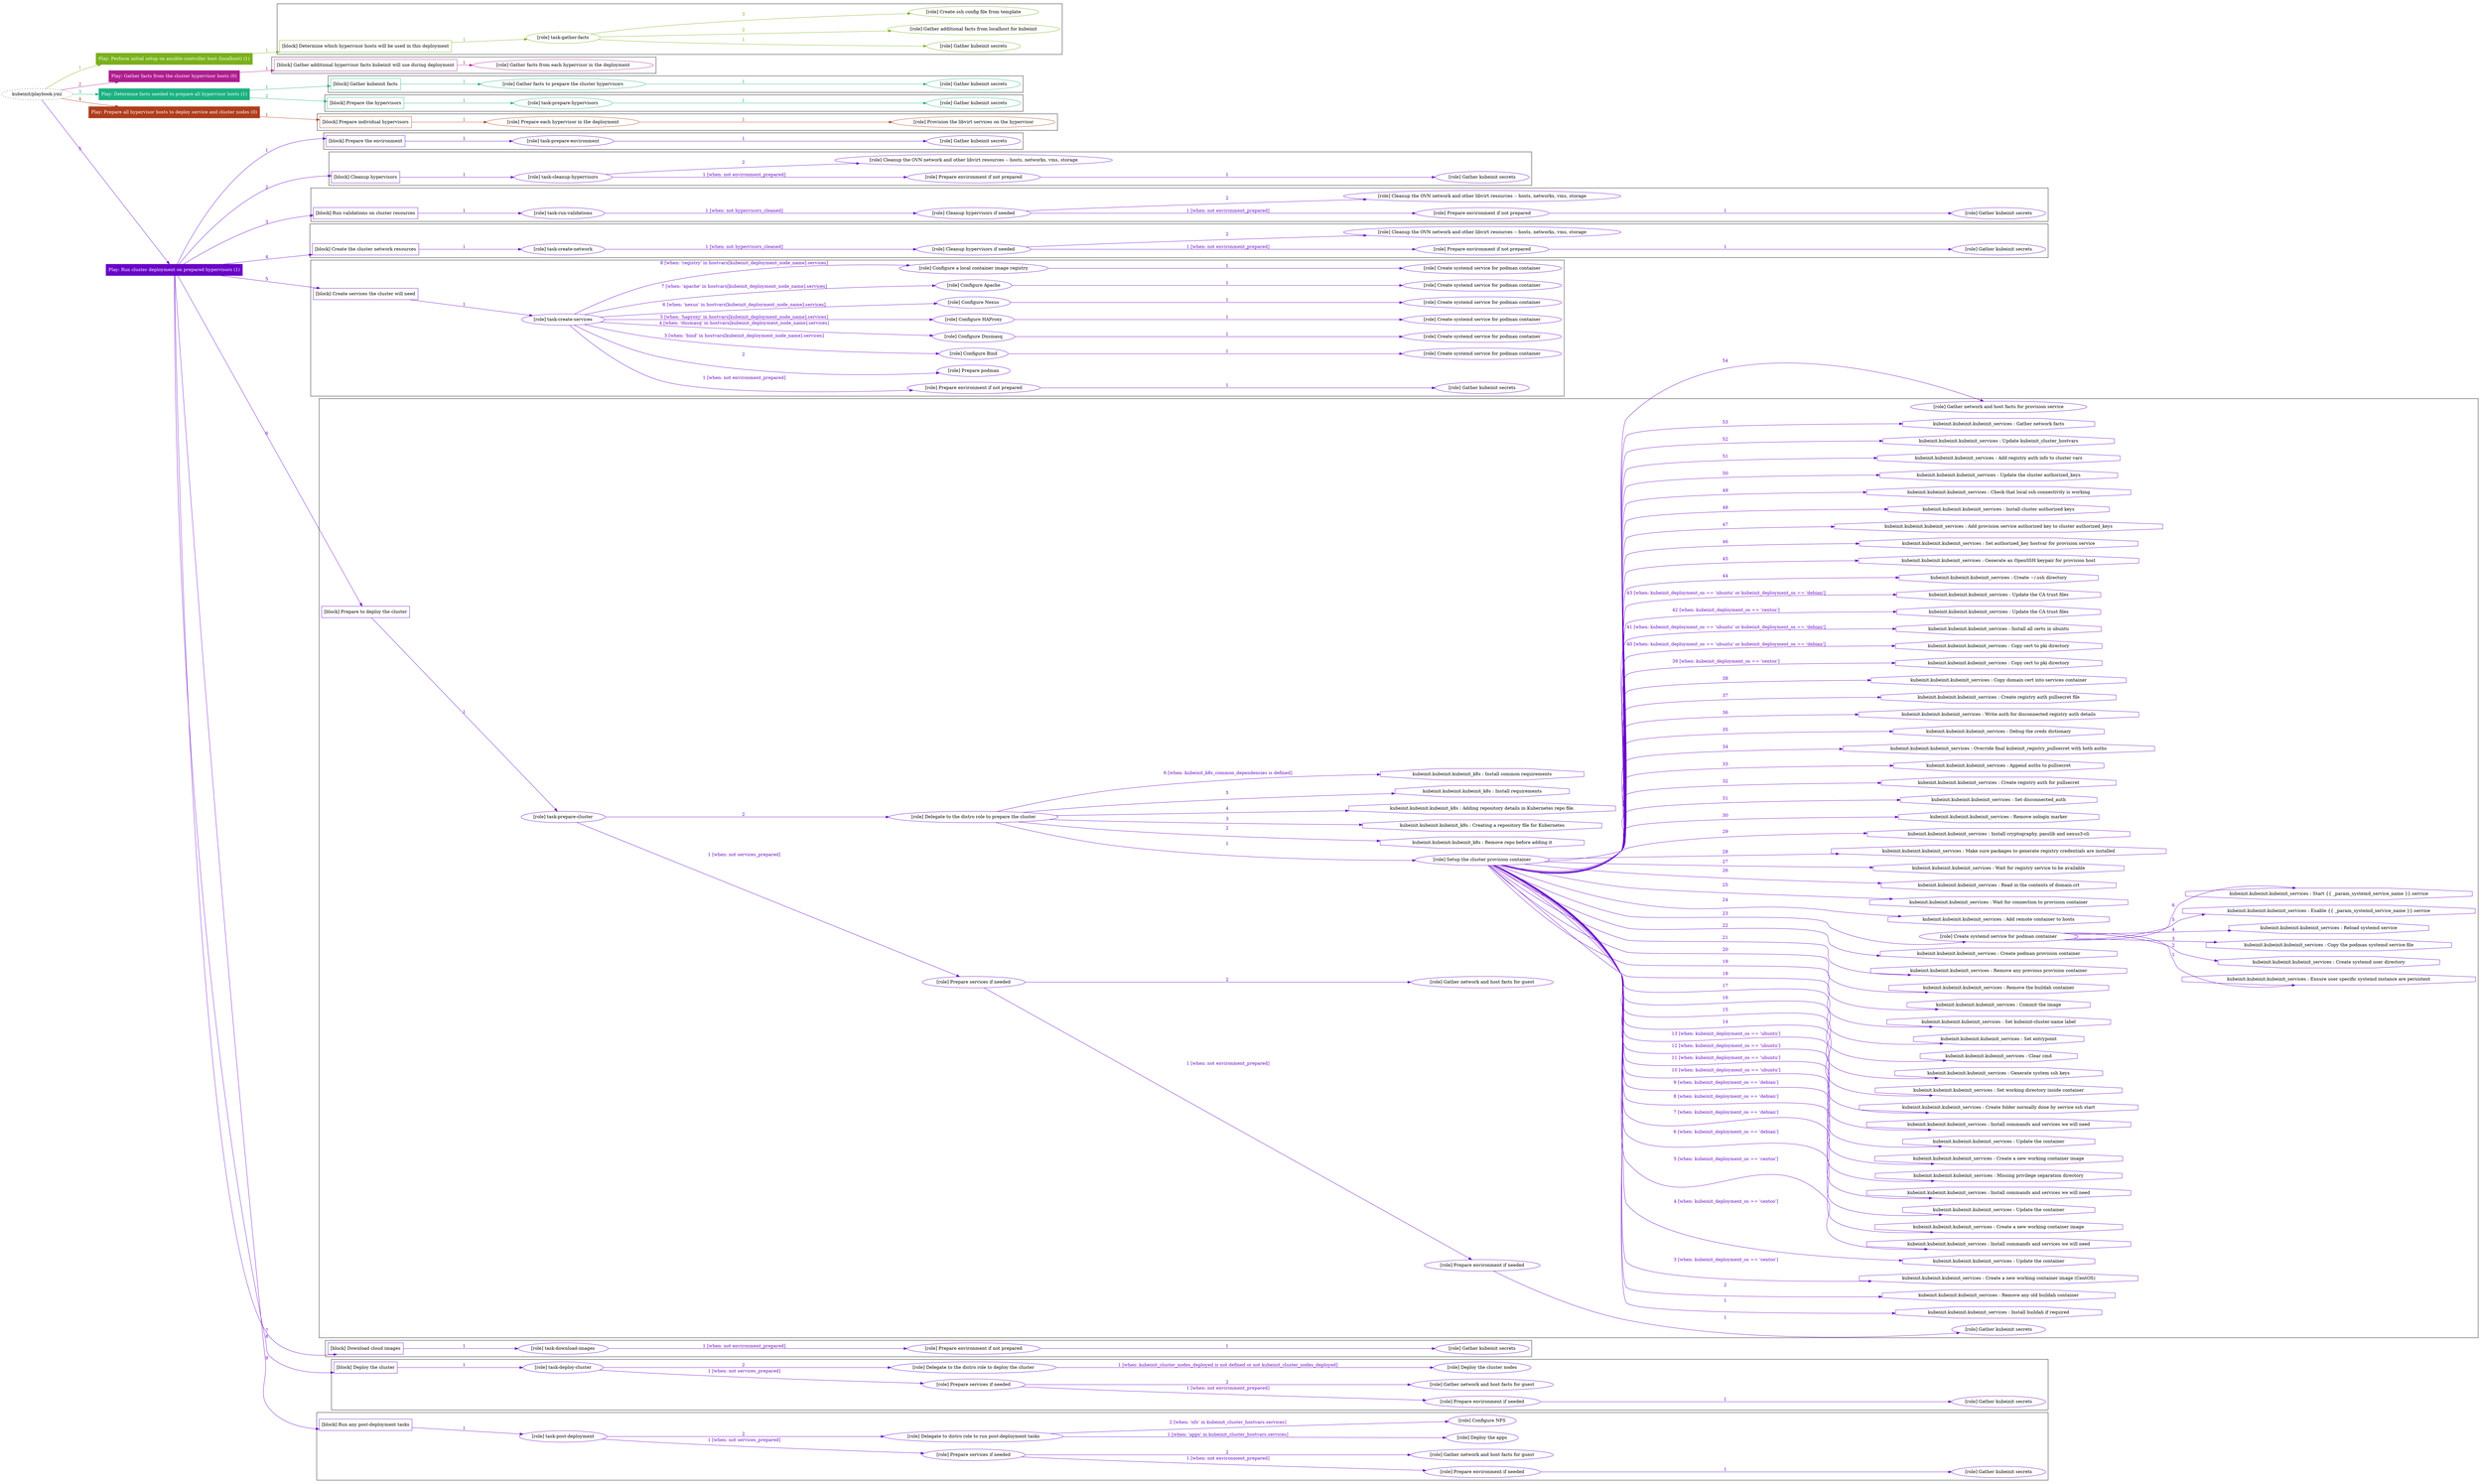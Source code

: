 digraph {
	graph [concentrate=true ordering=in rankdir=LR ratio=fill]
	edge [esep=5 sep=10]
	"kubeinit/playbook.yml" [URL="/home/runner/work/kubeinit/kubeinit/kubeinit/playbook.yml" id=playbook_eafe7e31 style=dotted]
	"kubeinit/playbook.yml" -> play_e74ec598 [label="1 " color="#79b11b" fontcolor="#79b11b" id=edge_5b68f835 labeltooltip="1 " tooltip="1 "]
	subgraph "Play: Perform initial setup on ansible-controller host (localhost) (1)" {
		play_e74ec598 [label="Play: Perform initial setup on ansible-controller host (localhost) (1)" URL="/home/runner/work/kubeinit/kubeinit/kubeinit/playbook.yml" color="#79b11b" fontcolor="#ffffff" id=play_e74ec598 shape=box style=filled tooltip=localhost]
		play_e74ec598 -> block_d732329e [label=1 color="#79b11b" fontcolor="#79b11b" id=edge_55964709 labeltooltip=1 tooltip=1]
		subgraph cluster_block_d732329e {
			block_d732329e [label="[block] Determine which hypervisor hosts will be used in this deployment" URL="/home/runner/work/kubeinit/kubeinit/kubeinit/playbook.yml" color="#79b11b" id=block_d732329e labeltooltip="Determine which hypervisor hosts will be used in this deployment" shape=box tooltip="Determine which hypervisor hosts will be used in this deployment"]
			block_d732329e -> role_d0b9a5ed [label="1 " color="#79b11b" fontcolor="#79b11b" id=edge_05206b18 labeltooltip="1 " tooltip="1 "]
			subgraph "task-gather-facts" {
				role_d0b9a5ed [label="[role] task-gather-facts" URL="/home/runner/work/kubeinit/kubeinit/kubeinit/playbook.yml" color="#79b11b" id=role_d0b9a5ed tooltip="task-gather-facts"]
				role_d0b9a5ed -> role_9299c0f5 [label="1 " color="#79b11b" fontcolor="#79b11b" id=edge_11cc3379 labeltooltip="1 " tooltip="1 "]
				subgraph "Gather kubeinit secrets" {
					role_9299c0f5 [label="[role] Gather kubeinit secrets" URL="/home/runner/.ansible/collections/ansible_collections/kubeinit/kubeinit/roles/kubeinit_prepare/tasks/build_hypervisors_group.yml" color="#79b11b" id=role_9299c0f5 tooltip="Gather kubeinit secrets"]
				}
				role_d0b9a5ed -> role_aacc29b4 [label="2 " color="#79b11b" fontcolor="#79b11b" id=edge_de13f488 labeltooltip="2 " tooltip="2 "]
				subgraph "Gather additional facts from localhost for kubeinit" {
					role_aacc29b4 [label="[role] Gather additional facts from localhost for kubeinit" URL="/home/runner/.ansible/collections/ansible_collections/kubeinit/kubeinit/roles/kubeinit_prepare/tasks/build_hypervisors_group.yml" color="#79b11b" id=role_aacc29b4 tooltip="Gather additional facts from localhost for kubeinit"]
				}
				role_d0b9a5ed -> role_d944ba7d [label="3 " color="#79b11b" fontcolor="#79b11b" id=edge_bdc99d8d labeltooltip="3 " tooltip="3 "]
				subgraph "Create ssh config file from template" {
					role_d944ba7d [label="[role] Create ssh config file from template" URL="/home/runner/.ansible/collections/ansible_collections/kubeinit/kubeinit/roles/kubeinit_prepare/tasks/build_hypervisors_group.yml" color="#79b11b" id=role_d944ba7d tooltip="Create ssh config file from template"]
				}
			}
		}
	}
	"kubeinit/playbook.yml" -> play_1d3b8f01 [label="2 " color="#ae1e90" fontcolor="#ae1e90" id=edge_605b645f labeltooltip="2 " tooltip="2 "]
	subgraph "Play: Gather facts from the cluster hypervisor hosts (0)" {
		play_1d3b8f01 [label="Play: Gather facts from the cluster hypervisor hosts (0)" URL="/home/runner/work/kubeinit/kubeinit/kubeinit/playbook.yml" color="#ae1e90" fontcolor="#ffffff" id=play_1d3b8f01 shape=box style=filled tooltip="Play: Gather facts from the cluster hypervisor hosts (0)"]
		play_1d3b8f01 -> block_2ca53b37 [label=1 color="#ae1e90" fontcolor="#ae1e90" id=edge_427538b0 labeltooltip=1 tooltip=1]
		subgraph cluster_block_2ca53b37 {
			block_2ca53b37 [label="[block] Gather additional hypervisor facts kubeinit will use during deployment" URL="/home/runner/work/kubeinit/kubeinit/kubeinit/playbook.yml" color="#ae1e90" id=block_2ca53b37 labeltooltip="Gather additional hypervisor facts kubeinit will use during deployment" shape=box tooltip="Gather additional hypervisor facts kubeinit will use during deployment"]
			block_2ca53b37 -> role_b152355e [label="1 " color="#ae1e90" fontcolor="#ae1e90" id=edge_c488e9f7 labeltooltip="1 " tooltip="1 "]
			subgraph "Gather facts from each hypervisor in the deployment" {
				role_b152355e [label="[role] Gather facts from each hypervisor in the deployment" URL="/home/runner/work/kubeinit/kubeinit/kubeinit/playbook.yml" color="#ae1e90" id=role_b152355e tooltip="Gather facts from each hypervisor in the deployment"]
			}
		}
	}
	"kubeinit/playbook.yml" -> play_8d7c638e [label="3 " color="#1bb181" fontcolor="#1bb181" id=edge_68d2a353 labeltooltip="3 " tooltip="3 "]
	subgraph "Play: Determine facts needed to prepare all hypervisor hosts (1)" {
		play_8d7c638e [label="Play: Determine facts needed to prepare all hypervisor hosts (1)" URL="/home/runner/work/kubeinit/kubeinit/kubeinit/playbook.yml" color="#1bb181" fontcolor="#ffffff" id=play_8d7c638e shape=box style=filled tooltip=localhost]
		play_8d7c638e -> block_98ad1ef7 [label=1 color="#1bb181" fontcolor="#1bb181" id=edge_b8cd403b labeltooltip=1 tooltip=1]
		subgraph cluster_block_98ad1ef7 {
			block_98ad1ef7 [label="[block] Gather kubeinit facts" URL="/home/runner/work/kubeinit/kubeinit/kubeinit/playbook.yml" color="#1bb181" id=block_98ad1ef7 labeltooltip="Gather kubeinit facts" shape=box tooltip="Gather kubeinit facts"]
			block_98ad1ef7 -> role_80e9d2bf [label="1 " color="#1bb181" fontcolor="#1bb181" id=edge_0bd75b76 labeltooltip="1 " tooltip="1 "]
			subgraph "Gather facts to prepare the cluster hypervisors" {
				role_80e9d2bf [label="[role] Gather facts to prepare the cluster hypervisors" URL="/home/runner/work/kubeinit/kubeinit/kubeinit/playbook.yml" color="#1bb181" id=role_80e9d2bf tooltip="Gather facts to prepare the cluster hypervisors"]
				role_80e9d2bf -> role_4316cdb4 [label="1 " color="#1bb181" fontcolor="#1bb181" id=edge_0c52c311 labeltooltip="1 " tooltip="1 "]
				subgraph "Gather kubeinit secrets" {
					role_4316cdb4 [label="[role] Gather kubeinit secrets" URL="/home/runner/.ansible/collections/ansible_collections/kubeinit/kubeinit/roles/kubeinit_prepare/tasks/gather_kubeinit_facts.yml" color="#1bb181" id=role_4316cdb4 tooltip="Gather kubeinit secrets"]
				}
			}
		}
		play_8d7c638e -> block_11b68b28 [label=2 color="#1bb181" fontcolor="#1bb181" id=edge_1affac70 labeltooltip=2 tooltip=2]
		subgraph cluster_block_11b68b28 {
			block_11b68b28 [label="[block] Prepare the hypervisors" URL="/home/runner/work/kubeinit/kubeinit/kubeinit/playbook.yml" color="#1bb181" id=block_11b68b28 labeltooltip="Prepare the hypervisors" shape=box tooltip="Prepare the hypervisors"]
			block_11b68b28 -> role_1cfaa171 [label="1 " color="#1bb181" fontcolor="#1bb181" id=edge_f77ecf0d labeltooltip="1 " tooltip="1 "]
			subgraph "task-prepare-hypervisors" {
				role_1cfaa171 [label="[role] task-prepare-hypervisors" URL="/home/runner/work/kubeinit/kubeinit/kubeinit/playbook.yml" color="#1bb181" id=role_1cfaa171 tooltip="task-prepare-hypervisors"]
				role_1cfaa171 -> role_24d7e68d [label="1 " color="#1bb181" fontcolor="#1bb181" id=edge_adf2bf0a labeltooltip="1 " tooltip="1 "]
				subgraph "Gather kubeinit secrets" {
					role_24d7e68d [label="[role] Gather kubeinit secrets" URL="/home/runner/.ansible/collections/ansible_collections/kubeinit/kubeinit/roles/kubeinit_prepare/tasks/gather_kubeinit_facts.yml" color="#1bb181" id=role_24d7e68d tooltip="Gather kubeinit secrets"]
				}
			}
		}
	}
	"kubeinit/playbook.yml" -> play_83f2ba38 [label="4 " color="#b03e1c" fontcolor="#b03e1c" id=edge_091ed69e labeltooltip="4 " tooltip="4 "]
	subgraph "Play: Prepare all hypervisor hosts to deploy service and cluster nodes (0)" {
		play_83f2ba38 [label="Play: Prepare all hypervisor hosts to deploy service and cluster nodes (0)" URL="/home/runner/work/kubeinit/kubeinit/kubeinit/playbook.yml" color="#b03e1c" fontcolor="#ffffff" id=play_83f2ba38 shape=box style=filled tooltip="Play: Prepare all hypervisor hosts to deploy service and cluster nodes (0)"]
		play_83f2ba38 -> block_ef777d47 [label=1 color="#b03e1c" fontcolor="#b03e1c" id=edge_d4ec4c1c labeltooltip=1 tooltip=1]
		subgraph cluster_block_ef777d47 {
			block_ef777d47 [label="[block] Prepare individual hypervisors" URL="/home/runner/work/kubeinit/kubeinit/kubeinit/playbook.yml" color="#b03e1c" id=block_ef777d47 labeltooltip="Prepare individual hypervisors" shape=box tooltip="Prepare individual hypervisors"]
			block_ef777d47 -> role_3ea9d787 [label="1 " color="#b03e1c" fontcolor="#b03e1c" id=edge_2d87aa74 labeltooltip="1 " tooltip="1 "]
			subgraph "Prepare each hypervisor in the deployment" {
				role_3ea9d787 [label="[role] Prepare each hypervisor in the deployment" URL="/home/runner/work/kubeinit/kubeinit/kubeinit/playbook.yml" color="#b03e1c" id=role_3ea9d787 tooltip="Prepare each hypervisor in the deployment"]
				role_3ea9d787 -> role_8e521291 [label="1 " color="#b03e1c" fontcolor="#b03e1c" id=edge_bea4903b labeltooltip="1 " tooltip="1 "]
				subgraph "Provision the libvirt services on the hypervisor" {
					role_8e521291 [label="[role] Provision the libvirt services on the hypervisor" URL="/home/runner/.ansible/collections/ansible_collections/kubeinit/kubeinit/roles/kubeinit_prepare/tasks/prepare_hypervisor.yml" color="#b03e1c" id=role_8e521291 tooltip="Provision the libvirt services on the hypervisor"]
				}
			}
		}
	}
	"kubeinit/playbook.yml" -> play_5de326b4 [label="5 " color="#6903c9" fontcolor="#6903c9" id=edge_eb5d6861 labeltooltip="5 " tooltip="5 "]
	subgraph "Play: Run cluster deployment on prepared hypervisors (1)" {
		play_5de326b4 [label="Play: Run cluster deployment on prepared hypervisors (1)" URL="/home/runner/work/kubeinit/kubeinit/kubeinit/playbook.yml" color="#6903c9" fontcolor="#ffffff" id=play_5de326b4 shape=box style=filled tooltip=localhost]
		play_5de326b4 -> block_f87c5524 [label=1 color="#6903c9" fontcolor="#6903c9" id=edge_accdeabe labeltooltip=1 tooltip=1]
		subgraph cluster_block_f87c5524 {
			block_f87c5524 [label="[block] Prepare the environment" URL="/home/runner/work/kubeinit/kubeinit/kubeinit/playbook.yml" color="#6903c9" id=block_f87c5524 labeltooltip="Prepare the environment" shape=box tooltip="Prepare the environment"]
			block_f87c5524 -> role_1bfc137a [label="1 " color="#6903c9" fontcolor="#6903c9" id=edge_42add42e labeltooltip="1 " tooltip="1 "]
			subgraph "task-prepare-environment" {
				role_1bfc137a [label="[role] task-prepare-environment" URL="/home/runner/work/kubeinit/kubeinit/kubeinit/playbook.yml" color="#6903c9" id=role_1bfc137a tooltip="task-prepare-environment"]
				role_1bfc137a -> role_c015ba2c [label="1 " color="#6903c9" fontcolor="#6903c9" id=edge_59615c7b labeltooltip="1 " tooltip="1 "]
				subgraph "Gather kubeinit secrets" {
					role_c015ba2c [label="[role] Gather kubeinit secrets" URL="/home/runner/.ansible/collections/ansible_collections/kubeinit/kubeinit/roles/kubeinit_prepare/tasks/gather_kubeinit_facts.yml" color="#6903c9" id=role_c015ba2c tooltip="Gather kubeinit secrets"]
				}
			}
		}
		play_5de326b4 -> block_24155ce9 [label=2 color="#6903c9" fontcolor="#6903c9" id=edge_6a794e9b labeltooltip=2 tooltip=2]
		subgraph cluster_block_24155ce9 {
			block_24155ce9 [label="[block] Cleanup hypervisors" URL="/home/runner/work/kubeinit/kubeinit/kubeinit/playbook.yml" color="#6903c9" id=block_24155ce9 labeltooltip="Cleanup hypervisors" shape=box tooltip="Cleanup hypervisors"]
			block_24155ce9 -> role_06d27f41 [label="1 " color="#6903c9" fontcolor="#6903c9" id=edge_17861a57 labeltooltip="1 " tooltip="1 "]
			subgraph "task-cleanup-hypervisors" {
				role_06d27f41 [label="[role] task-cleanup-hypervisors" URL="/home/runner/work/kubeinit/kubeinit/kubeinit/playbook.yml" color="#6903c9" id=role_06d27f41 tooltip="task-cleanup-hypervisors"]
				role_06d27f41 -> role_dbca6e51 [label="1 [when: not environment_prepared]" color="#6903c9" fontcolor="#6903c9" id=edge_fea49ad6 labeltooltip="1 [when: not environment_prepared]" tooltip="1 [when: not environment_prepared]"]
				subgraph "Prepare environment if not prepared" {
					role_dbca6e51 [label="[role] Prepare environment if not prepared" URL="/home/runner/.ansible/collections/ansible_collections/kubeinit/kubeinit/roles/kubeinit_prepare/tasks/cleanup_hypervisors.yml" color="#6903c9" id=role_dbca6e51 tooltip="Prepare environment if not prepared"]
					role_dbca6e51 -> role_ff167b8c [label="1 " color="#6903c9" fontcolor="#6903c9" id=edge_a2942d27 labeltooltip="1 " tooltip="1 "]
					subgraph "Gather kubeinit secrets" {
						role_ff167b8c [label="[role] Gather kubeinit secrets" URL="/home/runner/.ansible/collections/ansible_collections/kubeinit/kubeinit/roles/kubeinit_prepare/tasks/gather_kubeinit_facts.yml" color="#6903c9" id=role_ff167b8c tooltip="Gather kubeinit secrets"]
					}
				}
				role_06d27f41 -> role_a52a3e2a [label="2 " color="#6903c9" fontcolor="#6903c9" id=edge_56546d1b labeltooltip="2 " tooltip="2 "]
				subgraph "Cleanup the OVN network and other libvirt resources -- hosts, networks, vms, storage" {
					role_a52a3e2a [label="[role] Cleanup the OVN network and other libvirt resources -- hosts, networks, vms, storage" URL="/home/runner/.ansible/collections/ansible_collections/kubeinit/kubeinit/roles/kubeinit_prepare/tasks/cleanup_hypervisors.yml" color="#6903c9" id=role_a52a3e2a tooltip="Cleanup the OVN network and other libvirt resources -- hosts, networks, vms, storage"]
				}
			}
		}
		play_5de326b4 -> block_a2592a9c [label=3 color="#6903c9" fontcolor="#6903c9" id=edge_a97a625e labeltooltip=3 tooltip=3]
		subgraph cluster_block_a2592a9c {
			block_a2592a9c [label="[block] Run validations on cluster resources" URL="/home/runner/work/kubeinit/kubeinit/kubeinit/playbook.yml" color="#6903c9" id=block_a2592a9c labeltooltip="Run validations on cluster resources" shape=box tooltip="Run validations on cluster resources"]
			block_a2592a9c -> role_58944f8a [label="1 " color="#6903c9" fontcolor="#6903c9" id=edge_e2a400bf labeltooltip="1 " tooltip="1 "]
			subgraph "task-run-validations" {
				role_58944f8a [label="[role] task-run-validations" URL="/home/runner/work/kubeinit/kubeinit/kubeinit/playbook.yml" color="#6903c9" id=role_58944f8a tooltip="task-run-validations"]
				role_58944f8a -> role_80dace33 [label="1 [when: not hypervisors_cleaned]" color="#6903c9" fontcolor="#6903c9" id=edge_7919f857 labeltooltip="1 [when: not hypervisors_cleaned]" tooltip="1 [when: not hypervisors_cleaned]"]
				subgraph "Cleanup hypervisors if needed" {
					role_80dace33 [label="[role] Cleanup hypervisors if needed" URL="/home/runner/.ansible/collections/ansible_collections/kubeinit/kubeinit/roles/kubeinit_validations/tasks/main.yml" color="#6903c9" id=role_80dace33 tooltip="Cleanup hypervisors if needed"]
					role_80dace33 -> role_8d1968e6 [label="1 [when: not environment_prepared]" color="#6903c9" fontcolor="#6903c9" id=edge_9702f592 labeltooltip="1 [when: not environment_prepared]" tooltip="1 [when: not environment_prepared]"]
					subgraph "Prepare environment if not prepared" {
						role_8d1968e6 [label="[role] Prepare environment if not prepared" URL="/home/runner/.ansible/collections/ansible_collections/kubeinit/kubeinit/roles/kubeinit_prepare/tasks/cleanup_hypervisors.yml" color="#6903c9" id=role_8d1968e6 tooltip="Prepare environment if not prepared"]
						role_8d1968e6 -> role_dc733495 [label="1 " color="#6903c9" fontcolor="#6903c9" id=edge_e581fd37 labeltooltip="1 " tooltip="1 "]
						subgraph "Gather kubeinit secrets" {
							role_dc733495 [label="[role] Gather kubeinit secrets" URL="/home/runner/.ansible/collections/ansible_collections/kubeinit/kubeinit/roles/kubeinit_prepare/tasks/gather_kubeinit_facts.yml" color="#6903c9" id=role_dc733495 tooltip="Gather kubeinit secrets"]
						}
					}
					role_80dace33 -> role_9b5bc61c [label="2 " color="#6903c9" fontcolor="#6903c9" id=edge_e3346590 labeltooltip="2 " tooltip="2 "]
					subgraph "Cleanup the OVN network and other libvirt resources -- hosts, networks, vms, storage" {
						role_9b5bc61c [label="[role] Cleanup the OVN network and other libvirt resources -- hosts, networks, vms, storage" URL="/home/runner/.ansible/collections/ansible_collections/kubeinit/kubeinit/roles/kubeinit_prepare/tasks/cleanup_hypervisors.yml" color="#6903c9" id=role_9b5bc61c tooltip="Cleanup the OVN network and other libvirt resources -- hosts, networks, vms, storage"]
					}
				}
			}
		}
		play_5de326b4 -> block_ddce998e [label=4 color="#6903c9" fontcolor="#6903c9" id=edge_484cc4c7 labeltooltip=4 tooltip=4]
		subgraph cluster_block_ddce998e {
			block_ddce998e [label="[block] Create the cluster network resources" URL="/home/runner/work/kubeinit/kubeinit/kubeinit/playbook.yml" color="#6903c9" id=block_ddce998e labeltooltip="Create the cluster network resources" shape=box tooltip="Create the cluster network resources"]
			block_ddce998e -> role_25435dd0 [label="1 " color="#6903c9" fontcolor="#6903c9" id=edge_d94863b1 labeltooltip="1 " tooltip="1 "]
			subgraph "task-create-network" {
				role_25435dd0 [label="[role] task-create-network" URL="/home/runner/work/kubeinit/kubeinit/kubeinit/playbook.yml" color="#6903c9" id=role_25435dd0 tooltip="task-create-network"]
				role_25435dd0 -> role_60bfbdc8 [label="1 [when: not hypervisors_cleaned]" color="#6903c9" fontcolor="#6903c9" id=edge_f75bae5f labeltooltip="1 [when: not hypervisors_cleaned]" tooltip="1 [when: not hypervisors_cleaned]"]
				subgraph "Cleanup hypervisors if needed" {
					role_60bfbdc8 [label="[role] Cleanup hypervisors if needed" URL="/home/runner/.ansible/collections/ansible_collections/kubeinit/kubeinit/roles/kubeinit_libvirt/tasks/create_network.yml" color="#6903c9" id=role_60bfbdc8 tooltip="Cleanup hypervisors if needed"]
					role_60bfbdc8 -> role_3f2644a8 [label="1 [when: not environment_prepared]" color="#6903c9" fontcolor="#6903c9" id=edge_6db6fa50 labeltooltip="1 [when: not environment_prepared]" tooltip="1 [when: not environment_prepared]"]
					subgraph "Prepare environment if not prepared" {
						role_3f2644a8 [label="[role] Prepare environment if not prepared" URL="/home/runner/.ansible/collections/ansible_collections/kubeinit/kubeinit/roles/kubeinit_prepare/tasks/cleanup_hypervisors.yml" color="#6903c9" id=role_3f2644a8 tooltip="Prepare environment if not prepared"]
						role_3f2644a8 -> role_eb0b2ff1 [label="1 " color="#6903c9" fontcolor="#6903c9" id=edge_f18c88b5 labeltooltip="1 " tooltip="1 "]
						subgraph "Gather kubeinit secrets" {
							role_eb0b2ff1 [label="[role] Gather kubeinit secrets" URL="/home/runner/.ansible/collections/ansible_collections/kubeinit/kubeinit/roles/kubeinit_prepare/tasks/gather_kubeinit_facts.yml" color="#6903c9" id=role_eb0b2ff1 tooltip="Gather kubeinit secrets"]
						}
					}
					role_60bfbdc8 -> role_d6170a5b [label="2 " color="#6903c9" fontcolor="#6903c9" id=edge_9b890779 labeltooltip="2 " tooltip="2 "]
					subgraph "Cleanup the OVN network and other libvirt resources -- hosts, networks, vms, storage" {
						role_d6170a5b [label="[role] Cleanup the OVN network and other libvirt resources -- hosts, networks, vms, storage" URL="/home/runner/.ansible/collections/ansible_collections/kubeinit/kubeinit/roles/kubeinit_prepare/tasks/cleanup_hypervisors.yml" color="#6903c9" id=role_d6170a5b tooltip="Cleanup the OVN network and other libvirt resources -- hosts, networks, vms, storage"]
					}
				}
			}
		}
		play_5de326b4 -> block_a0e259d4 [label=5 color="#6903c9" fontcolor="#6903c9" id=edge_d92be0a1 labeltooltip=5 tooltip=5]
		subgraph cluster_block_a0e259d4 {
			block_a0e259d4 [label="[block] Create services the cluster will need" URL="/home/runner/work/kubeinit/kubeinit/kubeinit/playbook.yml" color="#6903c9" id=block_a0e259d4 labeltooltip="Create services the cluster will need" shape=box tooltip="Create services the cluster will need"]
			block_a0e259d4 -> role_9528e633 [label="1 " color="#6903c9" fontcolor="#6903c9" id=edge_4d41d2ea labeltooltip="1 " tooltip="1 "]
			subgraph "task-create-services" {
				role_9528e633 [label="[role] task-create-services" URL="/home/runner/work/kubeinit/kubeinit/kubeinit/playbook.yml" color="#6903c9" id=role_9528e633 tooltip="task-create-services"]
				role_9528e633 -> role_9cd5dff3 [label="1 [when: not environment_prepared]" color="#6903c9" fontcolor="#6903c9" id=edge_1acd053e labeltooltip="1 [when: not environment_prepared]" tooltip="1 [when: not environment_prepared]"]
				subgraph "Prepare environment if not prepared" {
					role_9cd5dff3 [label="[role] Prepare environment if not prepared" URL="/home/runner/.ansible/collections/ansible_collections/kubeinit/kubeinit/roles/kubeinit_services/tasks/main.yml" color="#6903c9" id=role_9cd5dff3 tooltip="Prepare environment if not prepared"]
					role_9cd5dff3 -> role_9abe7686 [label="1 " color="#6903c9" fontcolor="#6903c9" id=edge_ec5dcd58 labeltooltip="1 " tooltip="1 "]
					subgraph "Gather kubeinit secrets" {
						role_9abe7686 [label="[role] Gather kubeinit secrets" URL="/home/runner/.ansible/collections/ansible_collections/kubeinit/kubeinit/roles/kubeinit_prepare/tasks/gather_kubeinit_facts.yml" color="#6903c9" id=role_9abe7686 tooltip="Gather kubeinit secrets"]
					}
				}
				role_9528e633 -> role_07f48211 [label="2 " color="#6903c9" fontcolor="#6903c9" id=edge_96a04a0a labeltooltip="2 " tooltip="2 "]
				subgraph "Prepare podman" {
					role_07f48211 [label="[role] Prepare podman" URL="/home/runner/.ansible/collections/ansible_collections/kubeinit/kubeinit/roles/kubeinit_services/tasks/00_create_service_pod.yml" color="#6903c9" id=role_07f48211 tooltip="Prepare podman"]
				}
				role_9528e633 -> role_d10b6273 [label="3 [when: 'bind' in hostvars[kubeinit_deployment_node_name].services]" color="#6903c9" fontcolor="#6903c9" id=edge_f096ed93 labeltooltip="3 [when: 'bind' in hostvars[kubeinit_deployment_node_name].services]" tooltip="3 [when: 'bind' in hostvars[kubeinit_deployment_node_name].services]"]
				subgraph "Configure Bind" {
					role_d10b6273 [label="[role] Configure Bind" URL="/home/runner/.ansible/collections/ansible_collections/kubeinit/kubeinit/roles/kubeinit_services/tasks/start_services_containers.yml" color="#6903c9" id=role_d10b6273 tooltip="Configure Bind"]
					role_d10b6273 -> role_9d50a8d3 [label="1 " color="#6903c9" fontcolor="#6903c9" id=edge_f282c034 labeltooltip="1 " tooltip="1 "]
					subgraph "Create systemd service for podman container" {
						role_9d50a8d3 [label="[role] Create systemd service for podman container" URL="/home/runner/.ansible/collections/ansible_collections/kubeinit/kubeinit/roles/kubeinit_bind/tasks/main.yml" color="#6903c9" id=role_9d50a8d3 tooltip="Create systemd service for podman container"]
					}
				}
				role_9528e633 -> role_b2b84e30 [label="4 [when: 'dnsmasq' in hostvars[kubeinit_deployment_node_name].services]" color="#6903c9" fontcolor="#6903c9" id=edge_a4cc44c9 labeltooltip="4 [when: 'dnsmasq' in hostvars[kubeinit_deployment_node_name].services]" tooltip="4 [when: 'dnsmasq' in hostvars[kubeinit_deployment_node_name].services]"]
				subgraph "Configure Dnsmasq" {
					role_b2b84e30 [label="[role] Configure Dnsmasq" URL="/home/runner/.ansible/collections/ansible_collections/kubeinit/kubeinit/roles/kubeinit_services/tasks/start_services_containers.yml" color="#6903c9" id=role_b2b84e30 tooltip="Configure Dnsmasq"]
					role_b2b84e30 -> role_ff22ad64 [label="1 " color="#6903c9" fontcolor="#6903c9" id=edge_11f638a4 labeltooltip="1 " tooltip="1 "]
					subgraph "Create systemd service for podman container" {
						role_ff22ad64 [label="[role] Create systemd service for podman container" URL="/home/runner/.ansible/collections/ansible_collections/kubeinit/kubeinit/roles/kubeinit_dnsmasq/tasks/main.yml" color="#6903c9" id=role_ff22ad64 tooltip="Create systemd service for podman container"]
					}
				}
				role_9528e633 -> role_925aa05a [label="5 [when: 'haproxy' in hostvars[kubeinit_deployment_node_name].services]" color="#6903c9" fontcolor="#6903c9" id=edge_4a696859 labeltooltip="5 [when: 'haproxy' in hostvars[kubeinit_deployment_node_name].services]" tooltip="5 [when: 'haproxy' in hostvars[kubeinit_deployment_node_name].services]"]
				subgraph "Configure HAProxy" {
					role_925aa05a [label="[role] Configure HAProxy" URL="/home/runner/.ansible/collections/ansible_collections/kubeinit/kubeinit/roles/kubeinit_services/tasks/start_services_containers.yml" color="#6903c9" id=role_925aa05a tooltip="Configure HAProxy"]
					role_925aa05a -> role_b7515494 [label="1 " color="#6903c9" fontcolor="#6903c9" id=edge_15ddf355 labeltooltip="1 " tooltip="1 "]
					subgraph "Create systemd service for podman container" {
						role_b7515494 [label="[role] Create systemd service for podman container" URL="/home/runner/.ansible/collections/ansible_collections/kubeinit/kubeinit/roles/kubeinit_haproxy/tasks/main.yml" color="#6903c9" id=role_b7515494 tooltip="Create systemd service for podman container"]
					}
				}
				role_9528e633 -> role_c4d809e6 [label="6 [when: 'nexus' in hostvars[kubeinit_deployment_node_name].services]" color="#6903c9" fontcolor="#6903c9" id=edge_872928cc labeltooltip="6 [when: 'nexus' in hostvars[kubeinit_deployment_node_name].services]" tooltip="6 [when: 'nexus' in hostvars[kubeinit_deployment_node_name].services]"]
				subgraph "Configure Nexus" {
					role_c4d809e6 [label="[role] Configure Nexus" URL="/home/runner/.ansible/collections/ansible_collections/kubeinit/kubeinit/roles/kubeinit_services/tasks/start_services_containers.yml" color="#6903c9" id=role_c4d809e6 tooltip="Configure Nexus"]
					role_c4d809e6 -> role_5c6d46a7 [label="1 " color="#6903c9" fontcolor="#6903c9" id=edge_2fccaa80 labeltooltip="1 " tooltip="1 "]
					subgraph "Create systemd service for podman container" {
						role_5c6d46a7 [label="[role] Create systemd service for podman container" URL="/home/runner/.ansible/collections/ansible_collections/kubeinit/kubeinit/roles/kubeinit_nexus/tasks/main.yml" color="#6903c9" id=role_5c6d46a7 tooltip="Create systemd service for podman container"]
					}
				}
				role_9528e633 -> role_c93d6f33 [label="7 [when: 'apache' in hostvars[kubeinit_deployment_node_name].services]" color="#6903c9" fontcolor="#6903c9" id=edge_2aa08fce labeltooltip="7 [when: 'apache' in hostvars[kubeinit_deployment_node_name].services]" tooltip="7 [when: 'apache' in hostvars[kubeinit_deployment_node_name].services]"]
				subgraph "Configure Apache" {
					role_c93d6f33 [label="[role] Configure Apache" URL="/home/runner/.ansible/collections/ansible_collections/kubeinit/kubeinit/roles/kubeinit_services/tasks/start_services_containers.yml" color="#6903c9" id=role_c93d6f33 tooltip="Configure Apache"]
					role_c93d6f33 -> role_ea4baf1d [label="1 " color="#6903c9" fontcolor="#6903c9" id=edge_732bac06 labeltooltip="1 " tooltip="1 "]
					subgraph "Create systemd service for podman container" {
						role_ea4baf1d [label="[role] Create systemd service for podman container" URL="/home/runner/.ansible/collections/ansible_collections/kubeinit/kubeinit/roles/kubeinit_apache/tasks/main.yml" color="#6903c9" id=role_ea4baf1d tooltip="Create systemd service for podman container"]
					}
				}
				role_9528e633 -> role_d57faad2 [label="8 [when: 'registry' in hostvars[kubeinit_deployment_node_name].services]" color="#6903c9" fontcolor="#6903c9" id=edge_27745dd7 labeltooltip="8 [when: 'registry' in hostvars[kubeinit_deployment_node_name].services]" tooltip="8 [when: 'registry' in hostvars[kubeinit_deployment_node_name].services]"]
				subgraph "Configure a local container image registry" {
					role_d57faad2 [label="[role] Configure a local container image registry" URL="/home/runner/.ansible/collections/ansible_collections/kubeinit/kubeinit/roles/kubeinit_services/tasks/start_services_containers.yml" color="#6903c9" id=role_d57faad2 tooltip="Configure a local container image registry"]
					role_d57faad2 -> role_fcd613ac [label="1 " color="#6903c9" fontcolor="#6903c9" id=edge_f15f3027 labeltooltip="1 " tooltip="1 "]
					subgraph "Create systemd service for podman container" {
						role_fcd613ac [label="[role] Create systemd service for podman container" URL="/home/runner/.ansible/collections/ansible_collections/kubeinit/kubeinit/roles/kubeinit_registry/tasks/main.yml" color="#6903c9" id=role_fcd613ac tooltip="Create systemd service for podman container"]
					}
				}
			}
		}
		play_5de326b4 -> block_36e7acff [label=6 color="#6903c9" fontcolor="#6903c9" id=edge_ec13100b labeltooltip=6 tooltip=6]
		subgraph cluster_block_36e7acff {
			block_36e7acff [label="[block] Prepare to deploy the cluster" URL="/home/runner/work/kubeinit/kubeinit/kubeinit/playbook.yml" color="#6903c9" id=block_36e7acff labeltooltip="Prepare to deploy the cluster" shape=box tooltip="Prepare to deploy the cluster"]
			block_36e7acff -> role_2ecc41fb [label="1 " color="#6903c9" fontcolor="#6903c9" id=edge_7d597f3c labeltooltip="1 " tooltip="1 "]
			subgraph "task-prepare-cluster" {
				role_2ecc41fb [label="[role] task-prepare-cluster" URL="/home/runner/work/kubeinit/kubeinit/kubeinit/playbook.yml" color="#6903c9" id=role_2ecc41fb tooltip="task-prepare-cluster"]
				role_2ecc41fb -> role_41063fa2 [label="1 [when: not services_prepared]" color="#6903c9" fontcolor="#6903c9" id=edge_b00ef945 labeltooltip="1 [when: not services_prepared]" tooltip="1 [when: not services_prepared]"]
				subgraph "Prepare services if needed" {
					role_41063fa2 [label="[role] Prepare services if needed" URL="/home/runner/.ansible/collections/ansible_collections/kubeinit/kubeinit/roles/kubeinit_prepare/tasks/prepare_cluster.yml" color="#6903c9" id=role_41063fa2 tooltip="Prepare services if needed"]
					role_41063fa2 -> role_ca20815f [label="1 [when: not environment_prepared]" color="#6903c9" fontcolor="#6903c9" id=edge_b2b6a332 labeltooltip="1 [when: not environment_prepared]" tooltip="1 [when: not environment_prepared]"]
					subgraph "Prepare environment if needed" {
						role_ca20815f [label="[role] Prepare environment if needed" URL="/home/runner/.ansible/collections/ansible_collections/kubeinit/kubeinit/roles/kubeinit_services/tasks/prepare_services.yml" color="#6903c9" id=role_ca20815f tooltip="Prepare environment if needed"]
						role_ca20815f -> role_c27de1e4 [label="1 " color="#6903c9" fontcolor="#6903c9" id=edge_a3e7c57b labeltooltip="1 " tooltip="1 "]
						subgraph "Gather kubeinit secrets" {
							role_c27de1e4 [label="[role] Gather kubeinit secrets" URL="/home/runner/.ansible/collections/ansible_collections/kubeinit/kubeinit/roles/kubeinit_prepare/tasks/gather_kubeinit_facts.yml" color="#6903c9" id=role_c27de1e4 tooltip="Gather kubeinit secrets"]
						}
					}
					role_41063fa2 -> role_0c386ccd [label="2 " color="#6903c9" fontcolor="#6903c9" id=edge_86e72d60 labeltooltip="2 " tooltip="2 "]
					subgraph "Gather network and host facts for guest" {
						role_0c386ccd [label="[role] Gather network and host facts for guest" URL="/home/runner/.ansible/collections/ansible_collections/kubeinit/kubeinit/roles/kubeinit_services/tasks/prepare_services.yml" color="#6903c9" id=role_0c386ccd tooltip="Gather network and host facts for guest"]
					}
				}
				role_2ecc41fb -> role_598bd8b6 [label="2 " color="#6903c9" fontcolor="#6903c9" id=edge_6b35506f labeltooltip="2 " tooltip="2 "]
				subgraph "Delegate to the distro role to prepare the cluster" {
					role_598bd8b6 [label="[role] Delegate to the distro role to prepare the cluster" URL="/home/runner/.ansible/collections/ansible_collections/kubeinit/kubeinit/roles/kubeinit_prepare/tasks/prepare_cluster.yml" color="#6903c9" id=role_598bd8b6 tooltip="Delegate to the distro role to prepare the cluster"]
					role_598bd8b6 -> role_ba3d80a4 [label="1 " color="#6903c9" fontcolor="#6903c9" id=edge_a1a73919 labeltooltip="1 " tooltip="1 "]
					subgraph "Setup the cluster provision container" {
						role_ba3d80a4 [label="[role] Setup the cluster provision container" URL="/home/runner/.ansible/collections/ansible_collections/kubeinit/kubeinit/roles/kubeinit_k8s/tasks/prepare_cluster.yml" color="#6903c9" id=role_ba3d80a4 tooltip="Setup the cluster provision container"]
						task_ec20e5ba [label="kubeinit.kubeinit.kubeinit_services : Install buildah if required" URL="/home/runner/.ansible/collections/ansible_collections/kubeinit/kubeinit/roles/kubeinit_services/tasks/create_provision_container.yml" color="#6903c9" id=task_ec20e5ba shape=octagon tooltip="kubeinit.kubeinit.kubeinit_services : Install buildah if required"]
						role_ba3d80a4 -> task_ec20e5ba [label="1 " color="#6903c9" fontcolor="#6903c9" id=edge_4bf73562 labeltooltip="1 " tooltip="1 "]
						task_5f6add6b [label="kubeinit.kubeinit.kubeinit_services : Remove any old buildah container" URL="/home/runner/.ansible/collections/ansible_collections/kubeinit/kubeinit/roles/kubeinit_services/tasks/create_provision_container.yml" color="#6903c9" id=task_5f6add6b shape=octagon tooltip="kubeinit.kubeinit.kubeinit_services : Remove any old buildah container"]
						role_ba3d80a4 -> task_5f6add6b [label="2 " color="#6903c9" fontcolor="#6903c9" id=edge_080654fc labeltooltip="2 " tooltip="2 "]
						task_d7a727ce [label="kubeinit.kubeinit.kubeinit_services : Create a new working container image (CentOS)" URL="/home/runner/.ansible/collections/ansible_collections/kubeinit/kubeinit/roles/kubeinit_services/tasks/create_provision_container.yml" color="#6903c9" id=task_d7a727ce shape=octagon tooltip="kubeinit.kubeinit.kubeinit_services : Create a new working container image (CentOS)"]
						role_ba3d80a4 -> task_d7a727ce [label="3 [when: kubeinit_deployment_os == 'centos']" color="#6903c9" fontcolor="#6903c9" id=edge_b23051d9 labeltooltip="3 [when: kubeinit_deployment_os == 'centos']" tooltip="3 [when: kubeinit_deployment_os == 'centos']"]
						task_a76ffa3b [label="kubeinit.kubeinit.kubeinit_services : Update the container" URL="/home/runner/.ansible/collections/ansible_collections/kubeinit/kubeinit/roles/kubeinit_services/tasks/create_provision_container.yml" color="#6903c9" id=task_a76ffa3b shape=octagon tooltip="kubeinit.kubeinit.kubeinit_services : Update the container"]
						role_ba3d80a4 -> task_a76ffa3b [label="4 [when: kubeinit_deployment_os == 'centos']" color="#6903c9" fontcolor="#6903c9" id=edge_39f18e0c labeltooltip="4 [when: kubeinit_deployment_os == 'centos']" tooltip="4 [when: kubeinit_deployment_os == 'centos']"]
						task_8c7e7a2c [label="kubeinit.kubeinit.kubeinit_services : Install commands and services we will need" URL="/home/runner/.ansible/collections/ansible_collections/kubeinit/kubeinit/roles/kubeinit_services/tasks/create_provision_container.yml" color="#6903c9" id=task_8c7e7a2c shape=octagon tooltip="kubeinit.kubeinit.kubeinit_services : Install commands and services we will need"]
						role_ba3d80a4 -> task_8c7e7a2c [label="5 [when: kubeinit_deployment_os == 'centos']" color="#6903c9" fontcolor="#6903c9" id=edge_e423692d labeltooltip="5 [when: kubeinit_deployment_os == 'centos']" tooltip="5 [when: kubeinit_deployment_os == 'centos']"]
						task_93d09331 [label="kubeinit.kubeinit.kubeinit_services : Create a new working container image" URL="/home/runner/.ansible/collections/ansible_collections/kubeinit/kubeinit/roles/kubeinit_services/tasks/create_provision_container.yml" color="#6903c9" id=task_93d09331 shape=octagon tooltip="kubeinit.kubeinit.kubeinit_services : Create a new working container image"]
						role_ba3d80a4 -> task_93d09331 [label="6 [when: kubeinit_deployment_os == 'debian']" color="#6903c9" fontcolor="#6903c9" id=edge_e6d15bbe labeltooltip="6 [when: kubeinit_deployment_os == 'debian']" tooltip="6 [when: kubeinit_deployment_os == 'debian']"]
						task_a3367997 [label="kubeinit.kubeinit.kubeinit_services : Update the container" URL="/home/runner/.ansible/collections/ansible_collections/kubeinit/kubeinit/roles/kubeinit_services/tasks/create_provision_container.yml" color="#6903c9" id=task_a3367997 shape=octagon tooltip="kubeinit.kubeinit.kubeinit_services : Update the container"]
						role_ba3d80a4 -> task_a3367997 [label="7 [when: kubeinit_deployment_os == 'debian']" color="#6903c9" fontcolor="#6903c9" id=edge_fb598dab labeltooltip="7 [when: kubeinit_deployment_os == 'debian']" tooltip="7 [when: kubeinit_deployment_os == 'debian']"]
						task_6a7e109e [label="kubeinit.kubeinit.kubeinit_services : Install commands and services we will need" URL="/home/runner/.ansible/collections/ansible_collections/kubeinit/kubeinit/roles/kubeinit_services/tasks/create_provision_container.yml" color="#6903c9" id=task_6a7e109e shape=octagon tooltip="kubeinit.kubeinit.kubeinit_services : Install commands and services we will need"]
						role_ba3d80a4 -> task_6a7e109e [label="8 [when: kubeinit_deployment_os == 'debian']" color="#6903c9" fontcolor="#6903c9" id=edge_595795be labeltooltip="8 [when: kubeinit_deployment_os == 'debian']" tooltip="8 [when: kubeinit_deployment_os == 'debian']"]
						task_a1f3ff8e [label="kubeinit.kubeinit.kubeinit_services : Missing privilege separation directory" URL="/home/runner/.ansible/collections/ansible_collections/kubeinit/kubeinit/roles/kubeinit_services/tasks/create_provision_container.yml" color="#6903c9" id=task_a1f3ff8e shape=octagon tooltip="kubeinit.kubeinit.kubeinit_services : Missing privilege separation directory"]
						role_ba3d80a4 -> task_a1f3ff8e [label="9 [when: kubeinit_deployment_os == 'debian']" color="#6903c9" fontcolor="#6903c9" id=edge_eddb2274 labeltooltip="9 [when: kubeinit_deployment_os == 'debian']" tooltip="9 [when: kubeinit_deployment_os == 'debian']"]
						task_4a3f0e3a [label="kubeinit.kubeinit.kubeinit_services : Create a new working container image" URL="/home/runner/.ansible/collections/ansible_collections/kubeinit/kubeinit/roles/kubeinit_services/tasks/create_provision_container.yml" color="#6903c9" id=task_4a3f0e3a shape=octagon tooltip="kubeinit.kubeinit.kubeinit_services : Create a new working container image"]
						role_ba3d80a4 -> task_4a3f0e3a [label="10 [when: kubeinit_deployment_os == 'ubuntu']" color="#6903c9" fontcolor="#6903c9" id=edge_a5918a87 labeltooltip="10 [when: kubeinit_deployment_os == 'ubuntu']" tooltip="10 [when: kubeinit_deployment_os == 'ubuntu']"]
						task_9749fd57 [label="kubeinit.kubeinit.kubeinit_services : Update the container" URL="/home/runner/.ansible/collections/ansible_collections/kubeinit/kubeinit/roles/kubeinit_services/tasks/create_provision_container.yml" color="#6903c9" id=task_9749fd57 shape=octagon tooltip="kubeinit.kubeinit.kubeinit_services : Update the container"]
						role_ba3d80a4 -> task_9749fd57 [label="11 [when: kubeinit_deployment_os == 'ubuntu']" color="#6903c9" fontcolor="#6903c9" id=edge_c42a975e labeltooltip="11 [when: kubeinit_deployment_os == 'ubuntu']" tooltip="11 [when: kubeinit_deployment_os == 'ubuntu']"]
						task_df965791 [label="kubeinit.kubeinit.kubeinit_services : Install commands and services we will need" URL="/home/runner/.ansible/collections/ansible_collections/kubeinit/kubeinit/roles/kubeinit_services/tasks/create_provision_container.yml" color="#6903c9" id=task_df965791 shape=octagon tooltip="kubeinit.kubeinit.kubeinit_services : Install commands and services we will need"]
						role_ba3d80a4 -> task_df965791 [label="12 [when: kubeinit_deployment_os == 'ubuntu']" color="#6903c9" fontcolor="#6903c9" id=edge_8b68d663 labeltooltip="12 [when: kubeinit_deployment_os == 'ubuntu']" tooltip="12 [when: kubeinit_deployment_os == 'ubuntu']"]
						task_c1b07fd2 [label="kubeinit.kubeinit.kubeinit_services : Create folder normally done by service ssh start" URL="/home/runner/.ansible/collections/ansible_collections/kubeinit/kubeinit/roles/kubeinit_services/tasks/create_provision_container.yml" color="#6903c9" id=task_c1b07fd2 shape=octagon tooltip="kubeinit.kubeinit.kubeinit_services : Create folder normally done by service ssh start"]
						role_ba3d80a4 -> task_c1b07fd2 [label="13 [when: kubeinit_deployment_os == 'ubuntu']" color="#6903c9" fontcolor="#6903c9" id=edge_2234a044 labeltooltip="13 [when: kubeinit_deployment_os == 'ubuntu']" tooltip="13 [when: kubeinit_deployment_os == 'ubuntu']"]
						task_1ec99038 [label="kubeinit.kubeinit.kubeinit_services : Set working directory inside container" URL="/home/runner/.ansible/collections/ansible_collections/kubeinit/kubeinit/roles/kubeinit_services/tasks/create_provision_container.yml" color="#6903c9" id=task_1ec99038 shape=octagon tooltip="kubeinit.kubeinit.kubeinit_services : Set working directory inside container"]
						role_ba3d80a4 -> task_1ec99038 [label="14 " color="#6903c9" fontcolor="#6903c9" id=edge_0fb36418 labeltooltip="14 " tooltip="14 "]
						task_35fb692b [label="kubeinit.kubeinit.kubeinit_services : Generate system ssh keys" URL="/home/runner/.ansible/collections/ansible_collections/kubeinit/kubeinit/roles/kubeinit_services/tasks/create_provision_container.yml" color="#6903c9" id=task_35fb692b shape=octagon tooltip="kubeinit.kubeinit.kubeinit_services : Generate system ssh keys"]
						role_ba3d80a4 -> task_35fb692b [label="15 " color="#6903c9" fontcolor="#6903c9" id=edge_9311ea8d labeltooltip="15 " tooltip="15 "]
						task_a8c5af9e [label="kubeinit.kubeinit.kubeinit_services : Clear cmd" URL="/home/runner/.ansible/collections/ansible_collections/kubeinit/kubeinit/roles/kubeinit_services/tasks/create_provision_container.yml" color="#6903c9" id=task_a8c5af9e shape=octagon tooltip="kubeinit.kubeinit.kubeinit_services : Clear cmd"]
						role_ba3d80a4 -> task_a8c5af9e [label="16 " color="#6903c9" fontcolor="#6903c9" id=edge_96b79938 labeltooltip="16 " tooltip="16 "]
						task_530a3840 [label="kubeinit.kubeinit.kubeinit_services : Set entrypoint" URL="/home/runner/.ansible/collections/ansible_collections/kubeinit/kubeinit/roles/kubeinit_services/tasks/create_provision_container.yml" color="#6903c9" id=task_530a3840 shape=octagon tooltip="kubeinit.kubeinit.kubeinit_services : Set entrypoint"]
						role_ba3d80a4 -> task_530a3840 [label="17 " color="#6903c9" fontcolor="#6903c9" id=edge_95371119 labeltooltip="17 " tooltip="17 "]
						task_b40fa053 [label="kubeinit.kubeinit.kubeinit_services : Set kubeinit-cluster-name label" URL="/home/runner/.ansible/collections/ansible_collections/kubeinit/kubeinit/roles/kubeinit_services/tasks/create_provision_container.yml" color="#6903c9" id=task_b40fa053 shape=octagon tooltip="kubeinit.kubeinit.kubeinit_services : Set kubeinit-cluster-name label"]
						role_ba3d80a4 -> task_b40fa053 [label="18 " color="#6903c9" fontcolor="#6903c9" id=edge_4a4ae7a1 labeltooltip="18 " tooltip="18 "]
						task_71e8bb2f [label="kubeinit.kubeinit.kubeinit_services : Commit the image" URL="/home/runner/.ansible/collections/ansible_collections/kubeinit/kubeinit/roles/kubeinit_services/tasks/create_provision_container.yml" color="#6903c9" id=task_71e8bb2f shape=octagon tooltip="kubeinit.kubeinit.kubeinit_services : Commit the image"]
						role_ba3d80a4 -> task_71e8bb2f [label="19 " color="#6903c9" fontcolor="#6903c9" id=edge_c9aa0e6e labeltooltip="19 " tooltip="19 "]
						task_258be338 [label="kubeinit.kubeinit.kubeinit_services : Remove the buildah container" URL="/home/runner/.ansible/collections/ansible_collections/kubeinit/kubeinit/roles/kubeinit_services/tasks/create_provision_container.yml" color="#6903c9" id=task_258be338 shape=octagon tooltip="kubeinit.kubeinit.kubeinit_services : Remove the buildah container"]
						role_ba3d80a4 -> task_258be338 [label="20 " color="#6903c9" fontcolor="#6903c9" id=edge_bca6dc61 labeltooltip="20 " tooltip="20 "]
						task_77851bba [label="kubeinit.kubeinit.kubeinit_services : Remove any previous provision container" URL="/home/runner/.ansible/collections/ansible_collections/kubeinit/kubeinit/roles/kubeinit_services/tasks/create_provision_container.yml" color="#6903c9" id=task_77851bba shape=octagon tooltip="kubeinit.kubeinit.kubeinit_services : Remove any previous provision container"]
						role_ba3d80a4 -> task_77851bba [label="21 " color="#6903c9" fontcolor="#6903c9" id=edge_c32a582a labeltooltip="21 " tooltip="21 "]
						task_0f63f855 [label="kubeinit.kubeinit.kubeinit_services : Create podman provision container" URL="/home/runner/.ansible/collections/ansible_collections/kubeinit/kubeinit/roles/kubeinit_services/tasks/create_provision_container.yml" color="#6903c9" id=task_0f63f855 shape=octagon tooltip="kubeinit.kubeinit.kubeinit_services : Create podman provision container"]
						role_ba3d80a4 -> task_0f63f855 [label="22 " color="#6903c9" fontcolor="#6903c9" id=edge_b7ef7ad1 labeltooltip="22 " tooltip="22 "]
						role_ba3d80a4 -> role_b6281a16 [label="23 " color="#6903c9" fontcolor="#6903c9" id=edge_1547b78d labeltooltip="23 " tooltip="23 "]
						subgraph "Create systemd service for podman container" {
							role_b6281a16 [label="[role] Create systemd service for podman container" URL="/home/runner/.ansible/collections/ansible_collections/kubeinit/kubeinit/roles/kubeinit_services/tasks/create_provision_container.yml" color="#6903c9" id=role_b6281a16 tooltip="Create systemd service for podman container"]
							task_720a18c3 [label="kubeinit.kubeinit.kubeinit_services : Ensure user specific systemd instance are persistent" URL="/home/runner/.ansible/collections/ansible_collections/kubeinit/kubeinit/roles/kubeinit_services/tasks/create_managed_service.yml" color="#6903c9" id=task_720a18c3 shape=octagon tooltip="kubeinit.kubeinit.kubeinit_services : Ensure user specific systemd instance are persistent"]
							role_b6281a16 -> task_720a18c3 [label="1 " color="#6903c9" fontcolor="#6903c9" id=edge_25c2ef6d labeltooltip="1 " tooltip="1 "]
							task_0ab24f1f [label="kubeinit.kubeinit.kubeinit_services : Create systemd user directory" URL="/home/runner/.ansible/collections/ansible_collections/kubeinit/kubeinit/roles/kubeinit_services/tasks/create_managed_service.yml" color="#6903c9" id=task_0ab24f1f shape=octagon tooltip="kubeinit.kubeinit.kubeinit_services : Create systemd user directory"]
							role_b6281a16 -> task_0ab24f1f [label="2 " color="#6903c9" fontcolor="#6903c9" id=edge_3ebae30b labeltooltip="2 " tooltip="2 "]
							task_346db0a1 [label="kubeinit.kubeinit.kubeinit_services : Copy the podman systemd service file" URL="/home/runner/.ansible/collections/ansible_collections/kubeinit/kubeinit/roles/kubeinit_services/tasks/create_managed_service.yml" color="#6903c9" id=task_346db0a1 shape=octagon tooltip="kubeinit.kubeinit.kubeinit_services : Copy the podman systemd service file"]
							role_b6281a16 -> task_346db0a1 [label="3 " color="#6903c9" fontcolor="#6903c9" id=edge_78fb07ec labeltooltip="3 " tooltip="3 "]
							task_759fcd7e [label="kubeinit.kubeinit.kubeinit_services : Reload systemd service" URL="/home/runner/.ansible/collections/ansible_collections/kubeinit/kubeinit/roles/kubeinit_services/tasks/create_managed_service.yml" color="#6903c9" id=task_759fcd7e shape=octagon tooltip="kubeinit.kubeinit.kubeinit_services : Reload systemd service"]
							role_b6281a16 -> task_759fcd7e [label="4 " color="#6903c9" fontcolor="#6903c9" id=edge_426e4848 labeltooltip="4 " tooltip="4 "]
							task_6f121c4c [label="kubeinit.kubeinit.kubeinit_services : Enable {{ _param_systemd_service_name }}.service" URL="/home/runner/.ansible/collections/ansible_collections/kubeinit/kubeinit/roles/kubeinit_services/tasks/create_managed_service.yml" color="#6903c9" id=task_6f121c4c shape=octagon tooltip="kubeinit.kubeinit.kubeinit_services : Enable {{ _param_systemd_service_name }}.service"]
							role_b6281a16 -> task_6f121c4c [label="5 " color="#6903c9" fontcolor="#6903c9" id=edge_7e97c728 labeltooltip="5 " tooltip="5 "]
							task_6b3bd801 [label="kubeinit.kubeinit.kubeinit_services : Start {{ _param_systemd_service_name }}.service" URL="/home/runner/.ansible/collections/ansible_collections/kubeinit/kubeinit/roles/kubeinit_services/tasks/create_managed_service.yml" color="#6903c9" id=task_6b3bd801 shape=octagon tooltip="kubeinit.kubeinit.kubeinit_services : Start {{ _param_systemd_service_name }}.service"]
							role_b6281a16 -> task_6b3bd801 [label="6 " color="#6903c9" fontcolor="#6903c9" id=edge_bec73315 labeltooltip="6 " tooltip="6 "]
						}
						task_2988512b [label="kubeinit.kubeinit.kubeinit_services : Add remote container to hosts" URL="/home/runner/.ansible/collections/ansible_collections/kubeinit/kubeinit/roles/kubeinit_services/tasks/create_provision_container.yml" color="#6903c9" id=task_2988512b shape=octagon tooltip="kubeinit.kubeinit.kubeinit_services : Add remote container to hosts"]
						role_ba3d80a4 -> task_2988512b [label="24 " color="#6903c9" fontcolor="#6903c9" id=edge_a5c6e442 labeltooltip="24 " tooltip="24 "]
						task_a253f266 [label="kubeinit.kubeinit.kubeinit_services : Wait for connection to provision container" URL="/home/runner/.ansible/collections/ansible_collections/kubeinit/kubeinit/roles/kubeinit_services/tasks/create_provision_container.yml" color="#6903c9" id=task_a253f266 shape=octagon tooltip="kubeinit.kubeinit.kubeinit_services : Wait for connection to provision container"]
						role_ba3d80a4 -> task_a253f266 [label="25 " color="#6903c9" fontcolor="#6903c9" id=edge_556b3edf labeltooltip="25 " tooltip="25 "]
						task_5ee44684 [label="kubeinit.kubeinit.kubeinit_services : Read in the contents of domain.crt" URL="/home/runner/.ansible/collections/ansible_collections/kubeinit/kubeinit/roles/kubeinit_services/tasks/create_provision_container.yml" color="#6903c9" id=task_5ee44684 shape=octagon tooltip="kubeinit.kubeinit.kubeinit_services : Read in the contents of domain.crt"]
						role_ba3d80a4 -> task_5ee44684 [label="26 " color="#6903c9" fontcolor="#6903c9" id=edge_720c1ddf labeltooltip="26 " tooltip="26 "]
						task_cf3473a5 [label="kubeinit.kubeinit.kubeinit_services : Wait for registry service to be available" URL="/home/runner/.ansible/collections/ansible_collections/kubeinit/kubeinit/roles/kubeinit_services/tasks/create_provision_container.yml" color="#6903c9" id=task_cf3473a5 shape=octagon tooltip="kubeinit.kubeinit.kubeinit_services : Wait for registry service to be available"]
						role_ba3d80a4 -> task_cf3473a5 [label="27 " color="#6903c9" fontcolor="#6903c9" id=edge_087aefd8 labeltooltip="27 " tooltip="27 "]
						task_63159c27 [label="kubeinit.kubeinit.kubeinit_services : Make sure packages to generate registry credentials are installed" URL="/home/runner/.ansible/collections/ansible_collections/kubeinit/kubeinit/roles/kubeinit_services/tasks/create_provision_container.yml" color="#6903c9" id=task_63159c27 shape=octagon tooltip="kubeinit.kubeinit.kubeinit_services : Make sure packages to generate registry credentials are installed"]
						role_ba3d80a4 -> task_63159c27 [label="28 " color="#6903c9" fontcolor="#6903c9" id=edge_b88be4c9 labeltooltip="28 " tooltip="28 "]
						task_f33068d5 [label="kubeinit.kubeinit.kubeinit_services : Install cryptography, passlib and nexus3-cli" URL="/home/runner/.ansible/collections/ansible_collections/kubeinit/kubeinit/roles/kubeinit_services/tasks/create_provision_container.yml" color="#6903c9" id=task_f33068d5 shape=octagon tooltip="kubeinit.kubeinit.kubeinit_services : Install cryptography, passlib and nexus3-cli"]
						role_ba3d80a4 -> task_f33068d5 [label="29 " color="#6903c9" fontcolor="#6903c9" id=edge_31f8ceda labeltooltip="29 " tooltip="29 "]
						task_981879b8 [label="kubeinit.kubeinit.kubeinit_services : Remove nologin marker" URL="/home/runner/.ansible/collections/ansible_collections/kubeinit/kubeinit/roles/kubeinit_services/tasks/create_provision_container.yml" color="#6903c9" id=task_981879b8 shape=octagon tooltip="kubeinit.kubeinit.kubeinit_services : Remove nologin marker"]
						role_ba3d80a4 -> task_981879b8 [label="30 " color="#6903c9" fontcolor="#6903c9" id=edge_74117c36 labeltooltip="30 " tooltip="30 "]
						task_a6b04322 [label="kubeinit.kubeinit.kubeinit_services : Set disconnected_auth" URL="/home/runner/.ansible/collections/ansible_collections/kubeinit/kubeinit/roles/kubeinit_services/tasks/create_provision_container.yml" color="#6903c9" id=task_a6b04322 shape=octagon tooltip="kubeinit.kubeinit.kubeinit_services : Set disconnected_auth"]
						role_ba3d80a4 -> task_a6b04322 [label="31 " color="#6903c9" fontcolor="#6903c9" id=edge_e920849e labeltooltip="31 " tooltip="31 "]
						task_4a82fd16 [label="kubeinit.kubeinit.kubeinit_services : Create registry auth for pullsecret" URL="/home/runner/.ansible/collections/ansible_collections/kubeinit/kubeinit/roles/kubeinit_services/tasks/create_provision_container.yml" color="#6903c9" id=task_4a82fd16 shape=octagon tooltip="kubeinit.kubeinit.kubeinit_services : Create registry auth for pullsecret"]
						role_ba3d80a4 -> task_4a82fd16 [label="32 " color="#6903c9" fontcolor="#6903c9" id=edge_9e403fa4 labeltooltip="32 " tooltip="32 "]
						task_30a943a8 [label="kubeinit.kubeinit.kubeinit_services : Append auths to pullsecret" URL="/home/runner/.ansible/collections/ansible_collections/kubeinit/kubeinit/roles/kubeinit_services/tasks/create_provision_container.yml" color="#6903c9" id=task_30a943a8 shape=octagon tooltip="kubeinit.kubeinit.kubeinit_services : Append auths to pullsecret"]
						role_ba3d80a4 -> task_30a943a8 [label="33 " color="#6903c9" fontcolor="#6903c9" id=edge_907617a0 labeltooltip="33 " tooltip="33 "]
						task_baf0d400 [label="kubeinit.kubeinit.kubeinit_services : Override final kubeinit_registry_pullsecret with both auths" URL="/home/runner/.ansible/collections/ansible_collections/kubeinit/kubeinit/roles/kubeinit_services/tasks/create_provision_container.yml" color="#6903c9" id=task_baf0d400 shape=octagon tooltip="kubeinit.kubeinit.kubeinit_services : Override final kubeinit_registry_pullsecret with both auths"]
						role_ba3d80a4 -> task_baf0d400 [label="34 " color="#6903c9" fontcolor="#6903c9" id=edge_c0e39c3c labeltooltip="34 " tooltip="34 "]
						task_628114e7 [label="kubeinit.kubeinit.kubeinit_services : Debug the creds dictionary" URL="/home/runner/.ansible/collections/ansible_collections/kubeinit/kubeinit/roles/kubeinit_services/tasks/create_provision_container.yml" color="#6903c9" id=task_628114e7 shape=octagon tooltip="kubeinit.kubeinit.kubeinit_services : Debug the creds dictionary"]
						role_ba3d80a4 -> task_628114e7 [label="35 " color="#6903c9" fontcolor="#6903c9" id=edge_af0d3058 labeltooltip="35 " tooltip="35 "]
						task_09143e4b [label="kubeinit.kubeinit.kubeinit_services : Write auth for disconnected registry auth details" URL="/home/runner/.ansible/collections/ansible_collections/kubeinit/kubeinit/roles/kubeinit_services/tasks/create_provision_container.yml" color="#6903c9" id=task_09143e4b shape=octagon tooltip="kubeinit.kubeinit.kubeinit_services : Write auth for disconnected registry auth details"]
						role_ba3d80a4 -> task_09143e4b [label="36 " color="#6903c9" fontcolor="#6903c9" id=edge_d621b3f9 labeltooltip="36 " tooltip="36 "]
						task_588977f4 [label="kubeinit.kubeinit.kubeinit_services : Create registry auth pullsecret file" URL="/home/runner/.ansible/collections/ansible_collections/kubeinit/kubeinit/roles/kubeinit_services/tasks/create_provision_container.yml" color="#6903c9" id=task_588977f4 shape=octagon tooltip="kubeinit.kubeinit.kubeinit_services : Create registry auth pullsecret file"]
						role_ba3d80a4 -> task_588977f4 [label="37 " color="#6903c9" fontcolor="#6903c9" id=edge_25c71d2c labeltooltip="37 " tooltip="37 "]
						task_ac75fe17 [label="kubeinit.kubeinit.kubeinit_services : Copy domain cert into services container" URL="/home/runner/.ansible/collections/ansible_collections/kubeinit/kubeinit/roles/kubeinit_services/tasks/create_provision_container.yml" color="#6903c9" id=task_ac75fe17 shape=octagon tooltip="kubeinit.kubeinit.kubeinit_services : Copy domain cert into services container"]
						role_ba3d80a4 -> task_ac75fe17 [label="38 " color="#6903c9" fontcolor="#6903c9" id=edge_5a2758ea labeltooltip="38 " tooltip="38 "]
						task_7130c838 [label="kubeinit.kubeinit.kubeinit_services : Copy cert to pki directory" URL="/home/runner/.ansible/collections/ansible_collections/kubeinit/kubeinit/roles/kubeinit_services/tasks/create_provision_container.yml" color="#6903c9" id=task_7130c838 shape=octagon tooltip="kubeinit.kubeinit.kubeinit_services : Copy cert to pki directory"]
						role_ba3d80a4 -> task_7130c838 [label="39 [when: kubeinit_deployment_os == 'centos']" color="#6903c9" fontcolor="#6903c9" id=edge_c07a5eeb labeltooltip="39 [when: kubeinit_deployment_os == 'centos']" tooltip="39 [when: kubeinit_deployment_os == 'centos']"]
						task_3987f39b [label="kubeinit.kubeinit.kubeinit_services : Copy cert to pki directory" URL="/home/runner/.ansible/collections/ansible_collections/kubeinit/kubeinit/roles/kubeinit_services/tasks/create_provision_container.yml" color="#6903c9" id=task_3987f39b shape=octagon tooltip="kubeinit.kubeinit.kubeinit_services : Copy cert to pki directory"]
						role_ba3d80a4 -> task_3987f39b [label="40 [when: kubeinit_deployment_os == 'ubuntu' or kubeinit_deployment_os == 'debian']" color="#6903c9" fontcolor="#6903c9" id=edge_a51dba7f labeltooltip="40 [when: kubeinit_deployment_os == 'ubuntu' or kubeinit_deployment_os == 'debian']" tooltip="40 [when: kubeinit_deployment_os == 'ubuntu' or kubeinit_deployment_os == 'debian']"]
						task_00c16211 [label="kubeinit.kubeinit.kubeinit_services : Install all certs in ubuntu" URL="/home/runner/.ansible/collections/ansible_collections/kubeinit/kubeinit/roles/kubeinit_services/tasks/create_provision_container.yml" color="#6903c9" id=task_00c16211 shape=octagon tooltip="kubeinit.kubeinit.kubeinit_services : Install all certs in ubuntu"]
						role_ba3d80a4 -> task_00c16211 [label="41 [when: kubeinit_deployment_os == 'ubuntu' or kubeinit_deployment_os == 'debian']" color="#6903c9" fontcolor="#6903c9" id=edge_e34e37d2 labeltooltip="41 [when: kubeinit_deployment_os == 'ubuntu' or kubeinit_deployment_os == 'debian']" tooltip="41 [when: kubeinit_deployment_os == 'ubuntu' or kubeinit_deployment_os == 'debian']"]
						task_c5952256 [label="kubeinit.kubeinit.kubeinit_services : Update the CA trust files" URL="/home/runner/.ansible/collections/ansible_collections/kubeinit/kubeinit/roles/kubeinit_services/tasks/create_provision_container.yml" color="#6903c9" id=task_c5952256 shape=octagon tooltip="kubeinit.kubeinit.kubeinit_services : Update the CA trust files"]
						role_ba3d80a4 -> task_c5952256 [label="42 [when: kubeinit_deployment_os == 'centos']" color="#6903c9" fontcolor="#6903c9" id=edge_67a67d06 labeltooltip="42 [when: kubeinit_deployment_os == 'centos']" tooltip="42 [when: kubeinit_deployment_os == 'centos']"]
						task_00026232 [label="kubeinit.kubeinit.kubeinit_services : Update the CA trust files" URL="/home/runner/.ansible/collections/ansible_collections/kubeinit/kubeinit/roles/kubeinit_services/tasks/create_provision_container.yml" color="#6903c9" id=task_00026232 shape=octagon tooltip="kubeinit.kubeinit.kubeinit_services : Update the CA trust files"]
						role_ba3d80a4 -> task_00026232 [label="43 [when: kubeinit_deployment_os == 'ubuntu' or kubeinit_deployment_os == 'debian']" color="#6903c9" fontcolor="#6903c9" id=edge_f0e24434 labeltooltip="43 [when: kubeinit_deployment_os == 'ubuntu' or kubeinit_deployment_os == 'debian']" tooltip="43 [when: kubeinit_deployment_os == 'ubuntu' or kubeinit_deployment_os == 'debian']"]
						task_5ed0db9c [label="kubeinit.kubeinit.kubeinit_services : Create ~/.ssh directory" URL="/home/runner/.ansible/collections/ansible_collections/kubeinit/kubeinit/roles/kubeinit_services/tasks/create_provision_container.yml" color="#6903c9" id=task_5ed0db9c shape=octagon tooltip="kubeinit.kubeinit.kubeinit_services : Create ~/.ssh directory"]
						role_ba3d80a4 -> task_5ed0db9c [label="44 " color="#6903c9" fontcolor="#6903c9" id=edge_651fd6aa labeltooltip="44 " tooltip="44 "]
						task_4ae92aeb [label="kubeinit.kubeinit.kubeinit_services : Generate an OpenSSH keypair for provision host" URL="/home/runner/.ansible/collections/ansible_collections/kubeinit/kubeinit/roles/kubeinit_services/tasks/create_provision_container.yml" color="#6903c9" id=task_4ae92aeb shape=octagon tooltip="kubeinit.kubeinit.kubeinit_services : Generate an OpenSSH keypair for provision host"]
						role_ba3d80a4 -> task_4ae92aeb [label="45 " color="#6903c9" fontcolor="#6903c9" id=edge_4d2610b1 labeltooltip="45 " tooltip="45 "]
						task_9bd92bab [label="kubeinit.kubeinit.kubeinit_services : Set authorized_key hostvar for provision service" URL="/home/runner/.ansible/collections/ansible_collections/kubeinit/kubeinit/roles/kubeinit_services/tasks/create_provision_container.yml" color="#6903c9" id=task_9bd92bab shape=octagon tooltip="kubeinit.kubeinit.kubeinit_services : Set authorized_key hostvar for provision service"]
						role_ba3d80a4 -> task_9bd92bab [label="46 " color="#6903c9" fontcolor="#6903c9" id=edge_f49167ef labeltooltip="46 " tooltip="46 "]
						task_b343ce0a [label="kubeinit.kubeinit.kubeinit_services : Add provision service authorized key to cluster authorized_keys" URL="/home/runner/.ansible/collections/ansible_collections/kubeinit/kubeinit/roles/kubeinit_services/tasks/create_provision_container.yml" color="#6903c9" id=task_b343ce0a shape=octagon tooltip="kubeinit.kubeinit.kubeinit_services : Add provision service authorized key to cluster authorized_keys"]
						role_ba3d80a4 -> task_b343ce0a [label="47 " color="#6903c9" fontcolor="#6903c9" id=edge_f6ae2ee6 labeltooltip="47 " tooltip="47 "]
						task_aaa6afe6 [label="kubeinit.kubeinit.kubeinit_services : Install cluster authorized keys" URL="/home/runner/.ansible/collections/ansible_collections/kubeinit/kubeinit/roles/kubeinit_services/tasks/create_provision_container.yml" color="#6903c9" id=task_aaa6afe6 shape=octagon tooltip="kubeinit.kubeinit.kubeinit_services : Install cluster authorized keys"]
						role_ba3d80a4 -> task_aaa6afe6 [label="48 " color="#6903c9" fontcolor="#6903c9" id=edge_03db534e labeltooltip="48 " tooltip="48 "]
						task_36b9bdfb [label="kubeinit.kubeinit.kubeinit_services : Check that local ssh connectivity is working" URL="/home/runner/.ansible/collections/ansible_collections/kubeinit/kubeinit/roles/kubeinit_services/tasks/create_provision_container.yml" color="#6903c9" id=task_36b9bdfb shape=octagon tooltip="kubeinit.kubeinit.kubeinit_services : Check that local ssh connectivity is working"]
						role_ba3d80a4 -> task_36b9bdfb [label="49 " color="#6903c9" fontcolor="#6903c9" id=edge_f468d175 labeltooltip="49 " tooltip="49 "]
						task_464c134d [label="kubeinit.kubeinit.kubeinit_services : Update the cluster authorized_keys" URL="/home/runner/.ansible/collections/ansible_collections/kubeinit/kubeinit/roles/kubeinit_services/tasks/create_provision_container.yml" color="#6903c9" id=task_464c134d shape=octagon tooltip="kubeinit.kubeinit.kubeinit_services : Update the cluster authorized_keys"]
						role_ba3d80a4 -> task_464c134d [label="50 " color="#6903c9" fontcolor="#6903c9" id=edge_b564b532 labeltooltip="50 " tooltip="50 "]
						task_e166289b [label="kubeinit.kubeinit.kubeinit_services : Add registry auth info to cluster vars" URL="/home/runner/.ansible/collections/ansible_collections/kubeinit/kubeinit/roles/kubeinit_services/tasks/create_provision_container.yml" color="#6903c9" id=task_e166289b shape=octagon tooltip="kubeinit.kubeinit.kubeinit_services : Add registry auth info to cluster vars"]
						role_ba3d80a4 -> task_e166289b [label="51 " color="#6903c9" fontcolor="#6903c9" id=edge_df314665 labeltooltip="51 " tooltip="51 "]
						task_9950bd5f [label="kubeinit.kubeinit.kubeinit_services : Update kubeinit_cluster_hostvars" URL="/home/runner/.ansible/collections/ansible_collections/kubeinit/kubeinit/roles/kubeinit_services/tasks/create_provision_container.yml" color="#6903c9" id=task_9950bd5f shape=octagon tooltip="kubeinit.kubeinit.kubeinit_services : Update kubeinit_cluster_hostvars"]
						role_ba3d80a4 -> task_9950bd5f [label="52 " color="#6903c9" fontcolor="#6903c9" id=edge_16248eb3 labeltooltip="52 " tooltip="52 "]
						task_e59a67b4 [label="kubeinit.kubeinit.kubeinit_services : Gather network facts" URL="/home/runner/.ansible/collections/ansible_collections/kubeinit/kubeinit/roles/kubeinit_services/tasks/create_provision_container.yml" color="#6903c9" id=task_e59a67b4 shape=octagon tooltip="kubeinit.kubeinit.kubeinit_services : Gather network facts"]
						role_ba3d80a4 -> task_e59a67b4 [label="53 " color="#6903c9" fontcolor="#6903c9" id=edge_0552b18a labeltooltip="53 " tooltip="53 "]
						role_ba3d80a4 -> role_49e6c598 [label="54 " color="#6903c9" fontcolor="#6903c9" id=edge_cf1a4b48 labeltooltip="54 " tooltip="54 "]
						subgraph "Gather network and host facts for provision service" {
							role_49e6c598 [label="[role] Gather network and host facts for provision service" URL="/home/runner/.ansible/collections/ansible_collections/kubeinit/kubeinit/roles/kubeinit_services/tasks/create_provision_container.yml" color="#6903c9" id=role_49e6c598 tooltip="Gather network and host facts for provision service"]
						}
					}
					task_25d3b70a [label="kubeinit.kubeinit.kubeinit_k8s : Remove repo before adding it" URL="/home/runner/.ansible/collections/ansible_collections/kubeinit/kubeinit/roles/kubeinit_k8s/tasks/prepare_cluster.yml" color="#6903c9" id=task_25d3b70a shape=octagon tooltip="kubeinit.kubeinit.kubeinit_k8s : Remove repo before adding it"]
					role_598bd8b6 -> task_25d3b70a [label="2 " color="#6903c9" fontcolor="#6903c9" id=edge_2da74141 labeltooltip="2 " tooltip="2 "]
					task_02959274 [label="kubeinit.kubeinit.kubeinit_k8s : Creating a repository file for Kubernetes" URL="/home/runner/.ansible/collections/ansible_collections/kubeinit/kubeinit/roles/kubeinit_k8s/tasks/prepare_cluster.yml" color="#6903c9" id=task_02959274 shape=octagon tooltip="kubeinit.kubeinit.kubeinit_k8s : Creating a repository file for Kubernetes"]
					role_598bd8b6 -> task_02959274 [label="3 " color="#6903c9" fontcolor="#6903c9" id=edge_05505758 labeltooltip="3 " tooltip="3 "]
					task_4818da40 [label="kubeinit.kubeinit.kubeinit_k8s : Adding repository details in Kubernetes repo file." URL="/home/runner/.ansible/collections/ansible_collections/kubeinit/kubeinit/roles/kubeinit_k8s/tasks/prepare_cluster.yml" color="#6903c9" id=task_4818da40 shape=octagon tooltip="kubeinit.kubeinit.kubeinit_k8s : Adding repository details in Kubernetes repo file."]
					role_598bd8b6 -> task_4818da40 [label="4 " color="#6903c9" fontcolor="#6903c9" id=edge_d6dca831 labeltooltip="4 " tooltip="4 "]
					task_03254029 [label="kubeinit.kubeinit.kubeinit_k8s : Install requirements" URL="/home/runner/.ansible/collections/ansible_collections/kubeinit/kubeinit/roles/kubeinit_k8s/tasks/prepare_cluster.yml" color="#6903c9" id=task_03254029 shape=octagon tooltip="kubeinit.kubeinit.kubeinit_k8s : Install requirements"]
					role_598bd8b6 -> task_03254029 [label="5 " color="#6903c9" fontcolor="#6903c9" id=edge_87d007e4 labeltooltip="5 " tooltip="5 "]
					task_18c9772a [label="kubeinit.kubeinit.kubeinit_k8s : Install common requirements" URL="/home/runner/.ansible/collections/ansible_collections/kubeinit/kubeinit/roles/kubeinit_k8s/tasks/prepare_cluster.yml" color="#6903c9" id=task_18c9772a shape=octagon tooltip="kubeinit.kubeinit.kubeinit_k8s : Install common requirements"]
					role_598bd8b6 -> task_18c9772a [label="6 [when: kubeinit_k8s_common_dependencies is defined]" color="#6903c9" fontcolor="#6903c9" id=edge_02f7d34f labeltooltip="6 [when: kubeinit_k8s_common_dependencies is defined]" tooltip="6 [when: kubeinit_k8s_common_dependencies is defined]"]
				}
			}
		}
		play_5de326b4 -> block_ed150444 [label=7 color="#6903c9" fontcolor="#6903c9" id=edge_7848c1b3 labeltooltip=7 tooltip=7]
		subgraph cluster_block_ed150444 {
			block_ed150444 [label="[block] Download cloud images" URL="/home/runner/work/kubeinit/kubeinit/kubeinit/playbook.yml" color="#6903c9" id=block_ed150444 labeltooltip="Download cloud images" shape=box tooltip="Download cloud images"]
			block_ed150444 -> role_88668d64 [label="1 " color="#6903c9" fontcolor="#6903c9" id=edge_0cef0f8c labeltooltip="1 " tooltip="1 "]
			subgraph "task-download-images" {
				role_88668d64 [label="[role] task-download-images" URL="/home/runner/work/kubeinit/kubeinit/kubeinit/playbook.yml" color="#6903c9" id=role_88668d64 tooltip="task-download-images"]
				role_88668d64 -> role_ebb7e900 [label="1 [when: not environment_prepared]" color="#6903c9" fontcolor="#6903c9" id=edge_d7292d84 labeltooltip="1 [when: not environment_prepared]" tooltip="1 [when: not environment_prepared]"]
				subgraph "Prepare environment if not prepared" {
					role_ebb7e900 [label="[role] Prepare environment if not prepared" URL="/home/runner/.ansible/collections/ansible_collections/kubeinit/kubeinit/roles/kubeinit_libvirt/tasks/download_cloud_images.yml" color="#6903c9" id=role_ebb7e900 tooltip="Prepare environment if not prepared"]
					role_ebb7e900 -> role_2ea6ac48 [label="1 " color="#6903c9" fontcolor="#6903c9" id=edge_0f2600a4 labeltooltip="1 " tooltip="1 "]
					subgraph "Gather kubeinit secrets" {
						role_2ea6ac48 [label="[role] Gather kubeinit secrets" URL="/home/runner/.ansible/collections/ansible_collections/kubeinit/kubeinit/roles/kubeinit_prepare/tasks/gather_kubeinit_facts.yml" color="#6903c9" id=role_2ea6ac48 tooltip="Gather kubeinit secrets"]
					}
				}
			}
		}
		play_5de326b4 -> block_feb5d5f2 [label=8 color="#6903c9" fontcolor="#6903c9" id=edge_3eac979c labeltooltip=8 tooltip=8]
		subgraph cluster_block_feb5d5f2 {
			block_feb5d5f2 [label="[block] Deploy the cluster" URL="/home/runner/work/kubeinit/kubeinit/kubeinit/playbook.yml" color="#6903c9" id=block_feb5d5f2 labeltooltip="Deploy the cluster" shape=box tooltip="Deploy the cluster"]
			block_feb5d5f2 -> role_c44c99f3 [label="1 " color="#6903c9" fontcolor="#6903c9" id=edge_7d5761b1 labeltooltip="1 " tooltip="1 "]
			subgraph "task-deploy-cluster" {
				role_c44c99f3 [label="[role] task-deploy-cluster" URL="/home/runner/work/kubeinit/kubeinit/kubeinit/playbook.yml" color="#6903c9" id=role_c44c99f3 tooltip="task-deploy-cluster"]
				role_c44c99f3 -> role_178e4b49 [label="1 [when: not services_prepared]" color="#6903c9" fontcolor="#6903c9" id=edge_5d9b66d7 labeltooltip="1 [when: not services_prepared]" tooltip="1 [when: not services_prepared]"]
				subgraph "Prepare services if needed" {
					role_178e4b49 [label="[role] Prepare services if needed" URL="/home/runner/.ansible/collections/ansible_collections/kubeinit/kubeinit/roles/kubeinit_prepare/tasks/deploy_cluster.yml" color="#6903c9" id=role_178e4b49 tooltip="Prepare services if needed"]
					role_178e4b49 -> role_65174064 [label="1 [when: not environment_prepared]" color="#6903c9" fontcolor="#6903c9" id=edge_b4a1f8a3 labeltooltip="1 [when: not environment_prepared]" tooltip="1 [when: not environment_prepared]"]
					subgraph "Prepare environment if needed" {
						role_65174064 [label="[role] Prepare environment if needed" URL="/home/runner/.ansible/collections/ansible_collections/kubeinit/kubeinit/roles/kubeinit_services/tasks/prepare_services.yml" color="#6903c9" id=role_65174064 tooltip="Prepare environment if needed"]
						role_65174064 -> role_f248b0fd [label="1 " color="#6903c9" fontcolor="#6903c9" id=edge_314bd036 labeltooltip="1 " tooltip="1 "]
						subgraph "Gather kubeinit secrets" {
							role_f248b0fd [label="[role] Gather kubeinit secrets" URL="/home/runner/.ansible/collections/ansible_collections/kubeinit/kubeinit/roles/kubeinit_prepare/tasks/gather_kubeinit_facts.yml" color="#6903c9" id=role_f248b0fd tooltip="Gather kubeinit secrets"]
						}
					}
					role_178e4b49 -> role_a3935e44 [label="2 " color="#6903c9" fontcolor="#6903c9" id=edge_74ee1192 labeltooltip="2 " tooltip="2 "]
					subgraph "Gather network and host facts for guest" {
						role_a3935e44 [label="[role] Gather network and host facts for guest" URL="/home/runner/.ansible/collections/ansible_collections/kubeinit/kubeinit/roles/kubeinit_services/tasks/prepare_services.yml" color="#6903c9" id=role_a3935e44 tooltip="Gather network and host facts for guest"]
					}
				}
				role_c44c99f3 -> role_a6392f59 [label="2 " color="#6903c9" fontcolor="#6903c9" id=edge_25f2f8d9 labeltooltip="2 " tooltip="2 "]
				subgraph "Delegate to the distro role to deploy the cluster" {
					role_a6392f59 [label="[role] Delegate to the distro role to deploy the cluster" URL="/home/runner/.ansible/collections/ansible_collections/kubeinit/kubeinit/roles/kubeinit_prepare/tasks/deploy_cluster.yml" color="#6903c9" id=role_a6392f59 tooltip="Delegate to the distro role to deploy the cluster"]
					role_a6392f59 -> role_12d45e15 [label="1 [when: kubeinit_cluster_nodes_deployed is not defined or not kubeinit_cluster_nodes_deployed]" color="#6903c9" fontcolor="#6903c9" id=edge_f401ee5a labeltooltip="1 [when: kubeinit_cluster_nodes_deployed is not defined or not kubeinit_cluster_nodes_deployed]" tooltip="1 [when: kubeinit_cluster_nodes_deployed is not defined or not kubeinit_cluster_nodes_deployed]"]
					subgraph "Deploy the cluster nodes" {
						role_12d45e15 [label="[role] Deploy the cluster nodes" URL="/home/runner/.ansible/collections/ansible_collections/kubeinit/kubeinit/roles/kubeinit_k8s/tasks/main.yml" color="#6903c9" id=role_12d45e15 tooltip="Deploy the cluster nodes"]
					}
				}
			}
		}
		play_5de326b4 -> block_51d683c0 [label=9 color="#6903c9" fontcolor="#6903c9" id=edge_ce20bc24 labeltooltip=9 tooltip=9]
		subgraph cluster_block_51d683c0 {
			block_51d683c0 [label="[block] Run any post-deployment tasks" URL="/home/runner/work/kubeinit/kubeinit/kubeinit/playbook.yml" color="#6903c9" id=block_51d683c0 labeltooltip="Run any post-deployment tasks" shape=box tooltip="Run any post-deployment tasks"]
			block_51d683c0 -> role_ffe0fc88 [label="1 " color="#6903c9" fontcolor="#6903c9" id=edge_fb6de93f labeltooltip="1 " tooltip="1 "]
			subgraph "task-post-deployment" {
				role_ffe0fc88 [label="[role] task-post-deployment" URL="/home/runner/work/kubeinit/kubeinit/kubeinit/playbook.yml" color="#6903c9" id=role_ffe0fc88 tooltip="task-post-deployment"]
				role_ffe0fc88 -> role_b7ba560b [label="1 [when: not services_prepared]" color="#6903c9" fontcolor="#6903c9" id=edge_cc45286f labeltooltip="1 [when: not services_prepared]" tooltip="1 [when: not services_prepared]"]
				subgraph "Prepare services if needed" {
					role_b7ba560b [label="[role] Prepare services if needed" URL="/home/runner/.ansible/collections/ansible_collections/kubeinit/kubeinit/roles/kubeinit_prepare/tasks/post_deployment.yml" color="#6903c9" id=role_b7ba560b tooltip="Prepare services if needed"]
					role_b7ba560b -> role_8cffb2ed [label="1 [when: not environment_prepared]" color="#6903c9" fontcolor="#6903c9" id=edge_c1b68f4e labeltooltip="1 [when: not environment_prepared]" tooltip="1 [when: not environment_prepared]"]
					subgraph "Prepare environment if needed" {
						role_8cffb2ed [label="[role] Prepare environment if needed" URL="/home/runner/.ansible/collections/ansible_collections/kubeinit/kubeinit/roles/kubeinit_services/tasks/prepare_services.yml" color="#6903c9" id=role_8cffb2ed tooltip="Prepare environment if needed"]
						role_8cffb2ed -> role_4f76dbaa [label="1 " color="#6903c9" fontcolor="#6903c9" id=edge_35f99f0a labeltooltip="1 " tooltip="1 "]
						subgraph "Gather kubeinit secrets" {
							role_4f76dbaa [label="[role] Gather kubeinit secrets" URL="/home/runner/.ansible/collections/ansible_collections/kubeinit/kubeinit/roles/kubeinit_prepare/tasks/gather_kubeinit_facts.yml" color="#6903c9" id=role_4f76dbaa tooltip="Gather kubeinit secrets"]
						}
					}
					role_b7ba560b -> role_cc62c089 [label="2 " color="#6903c9" fontcolor="#6903c9" id=edge_f3cbf4a3 labeltooltip="2 " tooltip="2 "]
					subgraph "Gather network and host facts for guest" {
						role_cc62c089 [label="[role] Gather network and host facts for guest" URL="/home/runner/.ansible/collections/ansible_collections/kubeinit/kubeinit/roles/kubeinit_services/tasks/prepare_services.yml" color="#6903c9" id=role_cc62c089 tooltip="Gather network and host facts for guest"]
					}
				}
				role_ffe0fc88 -> role_4caeef25 [label="2 " color="#6903c9" fontcolor="#6903c9" id=edge_0b2d4c39 labeltooltip="2 " tooltip="2 "]
				subgraph "Delegate to distro role to run post-deployment tasks" {
					role_4caeef25 [label="[role] Delegate to distro role to run post-deployment tasks" URL="/home/runner/.ansible/collections/ansible_collections/kubeinit/kubeinit/roles/kubeinit_prepare/tasks/post_deployment.yml" color="#6903c9" id=role_4caeef25 tooltip="Delegate to distro role to run post-deployment tasks"]
					role_4caeef25 -> role_d95ace96 [label="1 [when: 'apps' in kubeinit_cluster_hostvars.services]" color="#6903c9" fontcolor="#6903c9" id=edge_30fd8a16 labeltooltip="1 [when: 'apps' in kubeinit_cluster_hostvars.services]" tooltip="1 [when: 'apps' in kubeinit_cluster_hostvars.services]"]
					subgraph "Deploy the apps" {
						role_d95ace96 [label="[role] Deploy the apps" URL="/home/runner/.ansible/collections/ansible_collections/kubeinit/kubeinit/roles/kubeinit_k8s/tasks/post_deployment_tasks.yml" color="#6903c9" id=role_d95ace96 tooltip="Deploy the apps"]
					}
					role_4caeef25 -> role_00a2a4d5 [label="2 [when: 'nfs' in kubeinit_cluster_hostvars.services]" color="#6903c9" fontcolor="#6903c9" id=edge_7c92b5d1 labeltooltip="2 [when: 'nfs' in kubeinit_cluster_hostvars.services]" tooltip="2 [when: 'nfs' in kubeinit_cluster_hostvars.services]"]
					subgraph "Configure NFS" {
						role_00a2a4d5 [label="[role] Configure NFS" URL="/home/runner/.ansible/collections/ansible_collections/kubeinit/kubeinit/roles/kubeinit_k8s/tasks/post_deployment_tasks.yml" color="#6903c9" id=role_00a2a4d5 tooltip="Configure NFS"]
					}
				}
			}
		}
	}
}
